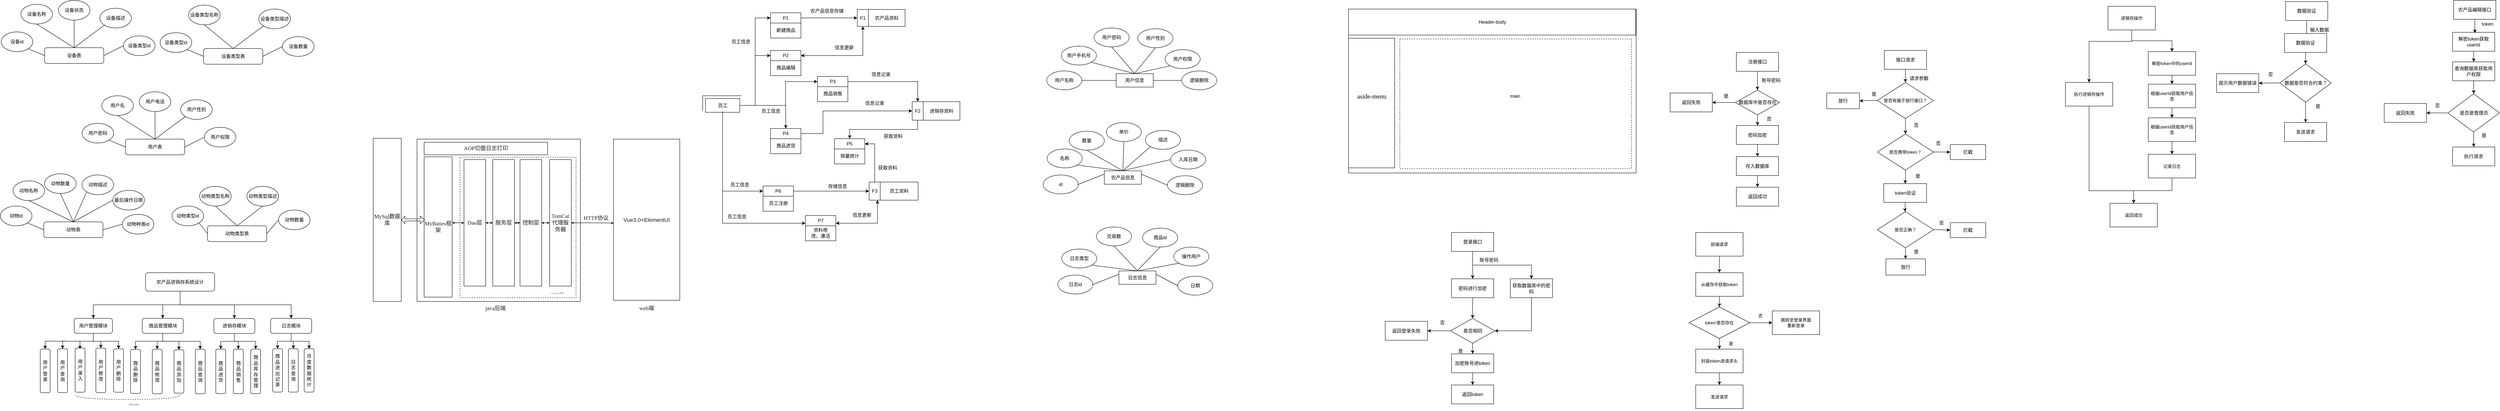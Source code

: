 <mxfile version="20.4.1" type="github">
  <diagram id="R2lEEEUBdFMjLlhIrx00" name="Page-1">
    <mxGraphModel dx="877" dy="454" grid="0" gridSize="10" guides="1" tooltips="1" connect="1" arrows="1" fold="1" page="1" pageScale="1" pageWidth="850" pageHeight="1100" math="0" shadow="0" extFonts="Permanent Marker^https://fonts.googleapis.com/css?family=Permanent+Marker">
      <root>
        <mxCell id="0" />
        <mxCell id="1" parent="0" />
        <mxCell id="AGVSFBgQGpehAt4ojXvq-1" value="用户表" style="rounded=1;whiteSpace=wrap;html=1;" parent="1" vertex="1">
          <mxGeometry x="350" y="390" width="150" height="40" as="geometry" />
        </mxCell>
        <mxCell id="AGVSFBgQGpehAt4ojXvq-3" value="用户名" style="ellipse;whiteSpace=wrap;html=1;" parent="1" vertex="1">
          <mxGeometry x="290" y="280" width="80" height="50" as="geometry" />
        </mxCell>
        <mxCell id="AGVSFBgQGpehAt4ojXvq-4" value="用户电话" style="ellipse;whiteSpace=wrap;html=1;" parent="1" vertex="1">
          <mxGeometry x="385" y="270" width="80" height="50" as="geometry" />
        </mxCell>
        <mxCell id="AGVSFBgQGpehAt4ojXvq-5" value="用户密码" style="ellipse;whiteSpace=wrap;html=1;" parent="1" vertex="1">
          <mxGeometry x="240" y="350" width="80" height="50" as="geometry" />
        </mxCell>
        <mxCell id="AGVSFBgQGpehAt4ojXvq-6" value="用户性别" style="ellipse;whiteSpace=wrap;html=1;" parent="1" vertex="1">
          <mxGeometry x="490" y="290" width="80" height="50" as="geometry" />
        </mxCell>
        <mxCell id="AGVSFBgQGpehAt4ojXvq-7" value="用户权限" style="ellipse;whiteSpace=wrap;html=1;" parent="1" vertex="1">
          <mxGeometry x="550" y="360" width="80" height="50" as="geometry" />
        </mxCell>
        <mxCell id="AGVSFBgQGpehAt4ojXvq-9" value="" style="endArrow=none;html=1;rounded=0;entryX=1;entryY=1;entryDx=0;entryDy=0;exitX=0;exitY=0.5;exitDx=0;exitDy=0;" parent="1" source="AGVSFBgQGpehAt4ojXvq-1" target="AGVSFBgQGpehAt4ojXvq-5" edge="1">
          <mxGeometry width="50" height="50" relative="1" as="geometry">
            <mxPoint x="600" y="430" as="sourcePoint" />
            <mxPoint x="650" y="380" as="targetPoint" />
          </mxGeometry>
        </mxCell>
        <mxCell id="AGVSFBgQGpehAt4ojXvq-10" value="" style="endArrow=none;html=1;rounded=0;entryX=0.5;entryY=1;entryDx=0;entryDy=0;exitX=0.5;exitY=0;exitDx=0;exitDy=0;" parent="1" source="AGVSFBgQGpehAt4ojXvq-1" target="AGVSFBgQGpehAt4ojXvq-3" edge="1">
          <mxGeometry width="50" height="50" relative="1" as="geometry">
            <mxPoint x="360" y="420" as="sourcePoint" />
            <mxPoint x="318.382" y="402.616" as="targetPoint" />
          </mxGeometry>
        </mxCell>
        <mxCell id="AGVSFBgQGpehAt4ojXvq-11" value="" style="endArrow=none;html=1;rounded=0;entryX=0.5;entryY=1;entryDx=0;entryDy=0;exitX=0.5;exitY=0;exitDx=0;exitDy=0;" parent="1" source="AGVSFBgQGpehAt4ojXvq-1" target="AGVSFBgQGpehAt4ojXvq-4" edge="1">
          <mxGeometry width="50" height="50" relative="1" as="geometry">
            <mxPoint x="435" y="400" as="sourcePoint" />
            <mxPoint x="370" y="340" as="targetPoint" />
          </mxGeometry>
        </mxCell>
        <mxCell id="AGVSFBgQGpehAt4ojXvq-12" value="" style="endArrow=none;html=1;rounded=0;entryX=0;entryY=1;entryDx=0;entryDy=0;exitX=0.5;exitY=0;exitDx=0;exitDy=0;" parent="1" source="AGVSFBgQGpehAt4ojXvq-1" target="AGVSFBgQGpehAt4ojXvq-6" edge="1">
          <mxGeometry width="50" height="50" relative="1" as="geometry">
            <mxPoint x="445" y="410" as="sourcePoint" />
            <mxPoint x="380" y="350" as="targetPoint" />
          </mxGeometry>
        </mxCell>
        <mxCell id="AGVSFBgQGpehAt4ojXvq-13" value="" style="endArrow=none;html=1;rounded=0;entryX=0;entryY=0.5;entryDx=0;entryDy=0;exitX=1;exitY=0.5;exitDx=0;exitDy=0;" parent="1" source="AGVSFBgQGpehAt4ojXvq-1" target="AGVSFBgQGpehAt4ojXvq-7" edge="1">
          <mxGeometry width="50" height="50" relative="1" as="geometry">
            <mxPoint x="455" y="420" as="sourcePoint" />
            <mxPoint x="390" y="360" as="targetPoint" />
          </mxGeometry>
        </mxCell>
        <mxCell id="AGVSFBgQGpehAt4ojXvq-14" value="设备表" style="rounded=1;whiteSpace=wrap;html=1;" parent="1" vertex="1">
          <mxGeometry x="145" y="158" width="150" height="40" as="geometry" />
        </mxCell>
        <mxCell id="AGVSFBgQGpehAt4ojXvq-15" value="设备名称" style="ellipse;whiteSpace=wrap;html=1;" parent="1" vertex="1">
          <mxGeometry x="85" y="48" width="80" height="50" as="geometry" />
        </mxCell>
        <mxCell id="AGVSFBgQGpehAt4ojXvq-16" value="设备状态" style="ellipse;whiteSpace=wrap;html=1;" parent="1" vertex="1">
          <mxGeometry x="180" y="38" width="80" height="50" as="geometry" />
        </mxCell>
        <mxCell id="AGVSFBgQGpehAt4ojXvq-17" value="设备id" style="ellipse;whiteSpace=wrap;html=1;" parent="1" vertex="1">
          <mxGeometry x="35" y="118" width="80" height="50" as="geometry" />
        </mxCell>
        <mxCell id="AGVSFBgQGpehAt4ojXvq-18" value="设备描述" style="ellipse;whiteSpace=wrap;html=1;" parent="1" vertex="1">
          <mxGeometry x="285" y="58" width="80" height="50" as="geometry" />
        </mxCell>
        <mxCell id="AGVSFBgQGpehAt4ojXvq-19" value="设备类型id" style="ellipse;whiteSpace=wrap;html=1;" parent="1" vertex="1">
          <mxGeometry x="345" y="128" width="80" height="50" as="geometry" />
        </mxCell>
        <mxCell id="AGVSFBgQGpehAt4ojXvq-20" value="" style="endArrow=none;html=1;rounded=0;entryX=1;entryY=1;entryDx=0;entryDy=0;exitX=0;exitY=0.5;exitDx=0;exitDy=0;" parent="1" source="AGVSFBgQGpehAt4ojXvq-14" target="AGVSFBgQGpehAt4ojXvq-17" edge="1">
          <mxGeometry width="50" height="50" relative="1" as="geometry">
            <mxPoint x="395" y="198" as="sourcePoint" />
            <mxPoint x="445" y="148" as="targetPoint" />
          </mxGeometry>
        </mxCell>
        <mxCell id="AGVSFBgQGpehAt4ojXvq-21" value="" style="endArrow=none;html=1;rounded=0;entryX=0.5;entryY=1;entryDx=0;entryDy=0;exitX=0.5;exitY=0;exitDx=0;exitDy=0;" parent="1" source="AGVSFBgQGpehAt4ojXvq-14" target="AGVSFBgQGpehAt4ojXvq-15" edge="1">
          <mxGeometry width="50" height="50" relative="1" as="geometry">
            <mxPoint x="155" y="188" as="sourcePoint" />
            <mxPoint x="113.382" y="170.616" as="targetPoint" />
          </mxGeometry>
        </mxCell>
        <mxCell id="AGVSFBgQGpehAt4ojXvq-22" value="" style="endArrow=none;html=1;rounded=0;entryX=0.5;entryY=1;entryDx=0;entryDy=0;exitX=0.5;exitY=0;exitDx=0;exitDy=0;" parent="1" source="AGVSFBgQGpehAt4ojXvq-14" target="AGVSFBgQGpehAt4ojXvq-16" edge="1">
          <mxGeometry width="50" height="50" relative="1" as="geometry">
            <mxPoint x="230" y="168" as="sourcePoint" />
            <mxPoint x="165" y="108" as="targetPoint" />
          </mxGeometry>
        </mxCell>
        <mxCell id="AGVSFBgQGpehAt4ojXvq-23" value="" style="endArrow=none;html=1;rounded=0;entryX=0;entryY=1;entryDx=0;entryDy=0;exitX=0.5;exitY=0;exitDx=0;exitDy=0;" parent="1" source="AGVSFBgQGpehAt4ojXvq-14" target="AGVSFBgQGpehAt4ojXvq-18" edge="1">
          <mxGeometry width="50" height="50" relative="1" as="geometry">
            <mxPoint x="240" y="178" as="sourcePoint" />
            <mxPoint x="175" y="118" as="targetPoint" />
          </mxGeometry>
        </mxCell>
        <mxCell id="AGVSFBgQGpehAt4ojXvq-24" value="" style="endArrow=none;html=1;rounded=0;entryX=0;entryY=0.5;entryDx=0;entryDy=0;exitX=1;exitY=0.5;exitDx=0;exitDy=0;" parent="1" source="AGVSFBgQGpehAt4ojXvq-14" target="AGVSFBgQGpehAt4ojXvq-19" edge="1">
          <mxGeometry width="50" height="50" relative="1" as="geometry">
            <mxPoint x="250" y="188" as="sourcePoint" />
            <mxPoint x="185" y="128" as="targetPoint" />
          </mxGeometry>
        </mxCell>
        <mxCell id="AGVSFBgQGpehAt4ojXvq-25" value="动物表" style="rounded=1;whiteSpace=wrap;html=1;" parent="1" vertex="1">
          <mxGeometry x="143" y="600" width="150" height="40" as="geometry" />
        </mxCell>
        <mxCell id="AGVSFBgQGpehAt4ojXvq-26" value="动物名称" style="ellipse;whiteSpace=wrap;html=1;" parent="1" vertex="1">
          <mxGeometry x="65" y="496" width="80" height="50" as="geometry" />
        </mxCell>
        <mxCell id="AGVSFBgQGpehAt4ojXvq-27" value="动物数量" style="ellipse;whiteSpace=wrap;html=1;" parent="1" vertex="1">
          <mxGeometry x="145" y="478" width="80" height="50" as="geometry" />
        </mxCell>
        <mxCell id="AGVSFBgQGpehAt4ojXvq-28" value="动物id" style="ellipse;whiteSpace=wrap;html=1;" parent="1" vertex="1">
          <mxGeometry x="33" y="560" width="80" height="50" as="geometry" />
        </mxCell>
        <mxCell id="AGVSFBgQGpehAt4ojXvq-29" value="动物描述" style="ellipse;whiteSpace=wrap;html=1;" parent="1" vertex="1">
          <mxGeometry x="240" y="481" width="80" height="50" as="geometry" />
        </mxCell>
        <mxCell id="AGVSFBgQGpehAt4ojXvq-30" value="最后操作日期" style="ellipse;whiteSpace=wrap;html=1;" parent="1" vertex="1">
          <mxGeometry x="318" y="520" width="80" height="50" as="geometry" />
        </mxCell>
        <mxCell id="AGVSFBgQGpehAt4ojXvq-31" value="" style="endArrow=none;html=1;rounded=0;entryX=1;entryY=1;entryDx=0;entryDy=0;exitX=0;exitY=0.5;exitDx=0;exitDy=0;" parent="1" source="AGVSFBgQGpehAt4ojXvq-25" target="AGVSFBgQGpehAt4ojXvq-28" edge="1">
          <mxGeometry width="50" height="50" relative="1" as="geometry">
            <mxPoint x="393" y="640" as="sourcePoint" />
            <mxPoint x="443" y="590" as="targetPoint" />
          </mxGeometry>
        </mxCell>
        <mxCell id="AGVSFBgQGpehAt4ojXvq-32" value="" style="endArrow=none;html=1;rounded=0;entryX=0.5;entryY=1;entryDx=0;entryDy=0;exitX=0.5;exitY=0;exitDx=0;exitDy=0;" parent="1" source="AGVSFBgQGpehAt4ojXvq-25" target="AGVSFBgQGpehAt4ojXvq-26" edge="1">
          <mxGeometry width="50" height="50" relative="1" as="geometry">
            <mxPoint x="153" y="630" as="sourcePoint" />
            <mxPoint x="111.382" y="612.616" as="targetPoint" />
          </mxGeometry>
        </mxCell>
        <mxCell id="AGVSFBgQGpehAt4ojXvq-33" value="" style="endArrow=none;html=1;rounded=0;entryX=0.5;entryY=1;entryDx=0;entryDy=0;exitX=0.5;exitY=0;exitDx=0;exitDy=0;" parent="1" source="AGVSFBgQGpehAt4ojXvq-25" target="AGVSFBgQGpehAt4ojXvq-27" edge="1">
          <mxGeometry width="50" height="50" relative="1" as="geometry">
            <mxPoint x="228" y="610" as="sourcePoint" />
            <mxPoint x="163" y="550" as="targetPoint" />
          </mxGeometry>
        </mxCell>
        <mxCell id="AGVSFBgQGpehAt4ojXvq-34" value="" style="endArrow=none;html=1;rounded=0;entryX=0;entryY=1;entryDx=0;entryDy=0;exitX=0.5;exitY=0;exitDx=0;exitDy=0;" parent="1" source="AGVSFBgQGpehAt4ojXvq-25" target="AGVSFBgQGpehAt4ojXvq-29" edge="1">
          <mxGeometry width="50" height="50" relative="1" as="geometry">
            <mxPoint x="238" y="620" as="sourcePoint" />
            <mxPoint x="173" y="560" as="targetPoint" />
          </mxGeometry>
        </mxCell>
        <mxCell id="AGVSFBgQGpehAt4ojXvq-35" value="" style="endArrow=none;html=1;rounded=0;entryX=0;entryY=0.5;entryDx=0;entryDy=0;exitX=0.5;exitY=0;exitDx=0;exitDy=0;" parent="1" source="AGVSFBgQGpehAt4ojXvq-25" target="AGVSFBgQGpehAt4ojXvq-30" edge="1">
          <mxGeometry width="50" height="50" relative="1" as="geometry">
            <mxPoint x="269" y="581" as="sourcePoint" />
            <mxPoint x="183" y="570" as="targetPoint" />
          </mxGeometry>
        </mxCell>
        <mxCell id="AGVSFBgQGpehAt4ojXvq-36" value="动物种类id" style="ellipse;whiteSpace=wrap;html=1;" parent="1" vertex="1">
          <mxGeometry x="342" y="581" width="80" height="50" as="geometry" />
        </mxCell>
        <mxCell id="AGVSFBgQGpehAt4ojXvq-37" value="" style="endArrow=none;html=1;rounded=0;entryX=0;entryY=0.5;entryDx=0;entryDy=0;exitX=1;exitY=0.5;exitDx=0;exitDy=0;" parent="1" source="AGVSFBgQGpehAt4ojXvq-25" target="AGVSFBgQGpehAt4ojXvq-36" edge="1">
          <mxGeometry width="50" height="50" relative="1" as="geometry">
            <mxPoint x="293" y="690.0" as="sourcePoint" />
            <mxPoint x="183" y="640" as="targetPoint" />
          </mxGeometry>
        </mxCell>
        <mxCell id="AGVSFBgQGpehAt4ojXvq-38" value="动物类型表" style="rounded=1;whiteSpace=wrap;html=1;" parent="1" vertex="1">
          <mxGeometry x="558" y="610" width="150" height="40" as="geometry" />
        </mxCell>
        <mxCell id="AGVSFBgQGpehAt4ojXvq-39" value="动物类型名称" style="ellipse;whiteSpace=wrap;html=1;" parent="1" vertex="1">
          <mxGeometry x="538" y="510" width="80" height="50" as="geometry" />
        </mxCell>
        <mxCell id="AGVSFBgQGpehAt4ojXvq-40" value="动物类型描述" style="ellipse;whiteSpace=wrap;html=1;" parent="1" vertex="1">
          <mxGeometry x="658" y="510" width="80" height="50" as="geometry" />
        </mxCell>
        <mxCell id="AGVSFBgQGpehAt4ojXvq-41" value="动物类型id" style="ellipse;whiteSpace=wrap;html=1;" parent="1" vertex="1">
          <mxGeometry x="468" y="560" width="80" height="50" as="geometry" />
        </mxCell>
        <mxCell id="AGVSFBgQGpehAt4ojXvq-43" value="动物数量" style="ellipse;whiteSpace=wrap;html=1;" parent="1" vertex="1">
          <mxGeometry x="738" y="570" width="80" height="50" as="geometry" />
        </mxCell>
        <mxCell id="AGVSFBgQGpehAt4ojXvq-44" value="" style="endArrow=none;html=1;rounded=0;entryX=1;entryY=1;entryDx=0;entryDy=0;exitX=0;exitY=0.5;exitDx=0;exitDy=0;" parent="1" source="AGVSFBgQGpehAt4ojXvq-38" target="AGVSFBgQGpehAt4ojXvq-41" edge="1">
          <mxGeometry width="50" height="50" relative="1" as="geometry">
            <mxPoint x="808" y="650" as="sourcePoint" />
            <mxPoint x="858" y="600" as="targetPoint" />
          </mxGeometry>
        </mxCell>
        <mxCell id="AGVSFBgQGpehAt4ojXvq-45" value="" style="endArrow=none;html=1;rounded=0;entryX=0.5;entryY=1;entryDx=0;entryDy=0;exitX=0.5;exitY=0;exitDx=0;exitDy=0;" parent="1" source="AGVSFBgQGpehAt4ojXvq-38" target="AGVSFBgQGpehAt4ojXvq-39" edge="1">
          <mxGeometry width="50" height="50" relative="1" as="geometry">
            <mxPoint x="568" y="640" as="sourcePoint" />
            <mxPoint x="526.382" y="622.616" as="targetPoint" />
          </mxGeometry>
        </mxCell>
        <mxCell id="AGVSFBgQGpehAt4ojXvq-46" value="" style="endArrow=none;html=1;rounded=0;entryX=0.5;entryY=1;entryDx=0;entryDy=0;exitX=0.5;exitY=0;exitDx=0;exitDy=0;" parent="1" source="AGVSFBgQGpehAt4ojXvq-38" target="AGVSFBgQGpehAt4ojXvq-40" edge="1">
          <mxGeometry width="50" height="50" relative="1" as="geometry">
            <mxPoint x="643" y="620" as="sourcePoint" />
            <mxPoint x="578" y="560" as="targetPoint" />
          </mxGeometry>
        </mxCell>
        <mxCell id="AGVSFBgQGpehAt4ojXvq-48" value="" style="endArrow=none;html=1;rounded=0;entryX=0;entryY=0.5;entryDx=0;entryDy=0;exitX=1;exitY=0.5;exitDx=0;exitDy=0;" parent="1" source="AGVSFBgQGpehAt4ojXvq-38" target="AGVSFBgQGpehAt4ojXvq-43" edge="1">
          <mxGeometry width="50" height="50" relative="1" as="geometry">
            <mxPoint x="663" y="640" as="sourcePoint" />
            <mxPoint x="598" y="580" as="targetPoint" />
          </mxGeometry>
        </mxCell>
        <mxCell id="AGVSFBgQGpehAt4ojXvq-51" value="设备类型表" style="rounded=1;whiteSpace=wrap;html=1;" parent="1" vertex="1">
          <mxGeometry x="548" y="160" width="150" height="40" as="geometry" />
        </mxCell>
        <mxCell id="AGVSFBgQGpehAt4ojXvq-52" value="设备类型名称" style="ellipse;whiteSpace=wrap;html=1;" parent="1" vertex="1">
          <mxGeometry x="510" y="50" width="80" height="50" as="geometry" />
        </mxCell>
        <mxCell id="AGVSFBgQGpehAt4ojXvq-54" value="设备类型id" style="ellipse;whiteSpace=wrap;html=1;" parent="1" vertex="1">
          <mxGeometry x="438" y="120" width="80" height="50" as="geometry" />
        </mxCell>
        <mxCell id="AGVSFBgQGpehAt4ojXvq-55" value="设备类型描述" style="ellipse;whiteSpace=wrap;html=1;" parent="1" vertex="1">
          <mxGeometry x="688" y="60" width="80" height="50" as="geometry" />
        </mxCell>
        <mxCell id="AGVSFBgQGpehAt4ojXvq-56" value="设备数量" style="ellipse;whiteSpace=wrap;html=1;" parent="1" vertex="1">
          <mxGeometry x="748" y="130" width="80" height="50" as="geometry" />
        </mxCell>
        <mxCell id="AGVSFBgQGpehAt4ojXvq-57" value="" style="endArrow=none;html=1;rounded=0;entryX=1;entryY=1;entryDx=0;entryDy=0;exitX=0;exitY=0.5;exitDx=0;exitDy=0;" parent="1" source="AGVSFBgQGpehAt4ojXvq-51" target="AGVSFBgQGpehAt4ojXvq-54" edge="1">
          <mxGeometry width="50" height="50" relative="1" as="geometry">
            <mxPoint x="798" y="200" as="sourcePoint" />
            <mxPoint x="848" y="150" as="targetPoint" />
          </mxGeometry>
        </mxCell>
        <mxCell id="AGVSFBgQGpehAt4ojXvq-58" value="" style="endArrow=none;html=1;rounded=0;entryX=0.5;entryY=1;entryDx=0;entryDy=0;exitX=0.5;exitY=0;exitDx=0;exitDy=0;" parent="1" source="AGVSFBgQGpehAt4ojXvq-51" target="AGVSFBgQGpehAt4ojXvq-52" edge="1">
          <mxGeometry width="50" height="50" relative="1" as="geometry">
            <mxPoint x="558" y="190" as="sourcePoint" />
            <mxPoint x="516.382" y="172.616" as="targetPoint" />
          </mxGeometry>
        </mxCell>
        <mxCell id="AGVSFBgQGpehAt4ojXvq-60" value="" style="endArrow=none;html=1;rounded=0;entryX=0;entryY=1;entryDx=0;entryDy=0;exitX=0.5;exitY=0;exitDx=0;exitDy=0;" parent="1" source="AGVSFBgQGpehAt4ojXvq-51" target="AGVSFBgQGpehAt4ojXvq-55" edge="1">
          <mxGeometry width="50" height="50" relative="1" as="geometry">
            <mxPoint x="643" y="180" as="sourcePoint" />
            <mxPoint x="578" y="120" as="targetPoint" />
          </mxGeometry>
        </mxCell>
        <mxCell id="AGVSFBgQGpehAt4ojXvq-61" value="" style="endArrow=none;html=1;rounded=0;entryX=0;entryY=0.5;entryDx=0;entryDy=0;exitX=1;exitY=0.5;exitDx=0;exitDy=0;" parent="1" source="AGVSFBgQGpehAt4ojXvq-51" target="AGVSFBgQGpehAt4ojXvq-56" edge="1">
          <mxGeometry width="50" height="50" relative="1" as="geometry">
            <mxPoint x="653" y="190" as="sourcePoint" />
            <mxPoint x="588" y="130" as="targetPoint" />
          </mxGeometry>
        </mxCell>
        <mxCell id="SODFRt9bSJiDdf-VWlbA-10" style="edgeStyle=orthogonalEdgeStyle;rounded=0;orthogonalLoop=1;jettySize=auto;html=1;exitX=0.5;exitY=1;exitDx=0;exitDy=0;" parent="1" source="SODFRt9bSJiDdf-VWlbA-1" target="SODFRt9bSJiDdf-VWlbA-9" edge="1">
          <mxGeometry relative="1" as="geometry" />
        </mxCell>
        <mxCell id="SODFRt9bSJiDdf-VWlbA-11" style="edgeStyle=orthogonalEdgeStyle;rounded=0;orthogonalLoop=1;jettySize=auto;html=1;exitX=0.5;exitY=1;exitDx=0;exitDy=0;entryX=0.5;entryY=0;entryDx=0;entryDy=0;" parent="1" source="SODFRt9bSJiDdf-VWlbA-1" target="SODFRt9bSJiDdf-VWlbA-5" edge="1">
          <mxGeometry relative="1" as="geometry" />
        </mxCell>
        <mxCell id="a6gTNeVtRoq8pnVDTsvT-1" style="edgeStyle=orthogonalEdgeStyle;rounded=0;orthogonalLoop=1;jettySize=auto;html=1;exitX=0.5;exitY=1;exitDx=0;exitDy=0;entryX=0.5;entryY=0;entryDx=0;entryDy=0;" parent="1" source="SODFRt9bSJiDdf-VWlbA-1" target="SODFRt9bSJiDdf-VWlbA-7" edge="1">
          <mxGeometry relative="1" as="geometry" />
        </mxCell>
        <mxCell id="Y1sQq-2i9glVPCzkuiOH-3" style="edgeStyle=orthogonalEdgeStyle;rounded=0;orthogonalLoop=1;jettySize=auto;html=1;exitX=0.5;exitY=1;exitDx=0;exitDy=0;entryX=0.5;entryY=0;entryDx=0;entryDy=0;" parent="1" source="SODFRt9bSJiDdf-VWlbA-1" target="Y1sQq-2i9glVPCzkuiOH-1" edge="1">
          <mxGeometry relative="1" as="geometry" />
        </mxCell>
        <mxCell id="SODFRt9bSJiDdf-VWlbA-1" value="农产品进销存系统设计" style="rounded=1;whiteSpace=wrap;html=1;" parent="1" vertex="1">
          <mxGeometry x="401" y="729" width="175" height="47" as="geometry" />
        </mxCell>
        <mxCell id="SODFRt9bSJiDdf-VWlbA-17" style="edgeStyle=orthogonalEdgeStyle;rounded=0;orthogonalLoop=1;jettySize=auto;html=1;exitX=0.5;exitY=1;exitDx=0;exitDy=0;entryX=0.5;entryY=0;entryDx=0;entryDy=0;" parent="1" source="SODFRt9bSJiDdf-VWlbA-5" target="SODFRt9bSJiDdf-VWlbA-14" edge="1">
          <mxGeometry relative="1" as="geometry" />
        </mxCell>
        <mxCell id="SODFRt9bSJiDdf-VWlbA-18" style="edgeStyle=orthogonalEdgeStyle;rounded=0;orthogonalLoop=1;jettySize=auto;html=1;exitX=0.5;exitY=1;exitDx=0;exitDy=0;entryX=0.487;entryY=0.022;entryDx=0;entryDy=0;entryPerimeter=0;" parent="1" source="SODFRt9bSJiDdf-VWlbA-5" target="SODFRt9bSJiDdf-VWlbA-12" edge="1">
          <mxGeometry relative="1" as="geometry" />
        </mxCell>
        <mxCell id="SODFRt9bSJiDdf-VWlbA-19" style="edgeStyle=orthogonalEdgeStyle;rounded=0;orthogonalLoop=1;jettySize=auto;html=1;exitX=0.5;exitY=1;exitDx=0;exitDy=0;entryX=0.5;entryY=0;entryDx=0;entryDy=0;" parent="1" source="SODFRt9bSJiDdf-VWlbA-5" target="SODFRt9bSJiDdf-VWlbA-15" edge="1">
          <mxGeometry relative="1" as="geometry" />
        </mxCell>
        <mxCell id="SODFRt9bSJiDdf-VWlbA-20" style="edgeStyle=orthogonalEdgeStyle;rounded=0;orthogonalLoop=1;jettySize=auto;html=1;exitX=0.5;exitY=1;exitDx=0;exitDy=0;" parent="1" source="SODFRt9bSJiDdf-VWlbA-5" target="SODFRt9bSJiDdf-VWlbA-16" edge="1">
          <mxGeometry relative="1" as="geometry" />
        </mxCell>
        <mxCell id="7_C2mpXnlr8oI_WYMMDK-3" style="edgeStyle=orthogonalEdgeStyle;rounded=0;orthogonalLoop=1;jettySize=auto;html=1;exitX=0.5;exitY=1;exitDx=0;exitDy=0;entryX=0.5;entryY=0;entryDx=0;entryDy=0;" parent="1" source="SODFRt9bSJiDdf-VWlbA-5" target="7_C2mpXnlr8oI_WYMMDK-1" edge="1">
          <mxGeometry relative="1" as="geometry" />
        </mxCell>
        <mxCell id="SODFRt9bSJiDdf-VWlbA-5" value="用户管理模块" style="rounded=1;whiteSpace=wrap;html=1;" parent="1" vertex="1">
          <mxGeometry x="220" y="845" width="97" height="38" as="geometry" />
        </mxCell>
        <mxCell id="SODFRt9bSJiDdf-VWlbA-28" style="edgeStyle=orthogonalEdgeStyle;rounded=0;orthogonalLoop=1;jettySize=auto;html=1;exitX=0.5;exitY=1;exitDx=0;exitDy=0;entryX=0.5;entryY=0;entryDx=0;entryDy=0;" parent="1" source="SODFRt9bSJiDdf-VWlbA-7" target="SODFRt9bSJiDdf-VWlbA-21" edge="1">
          <mxGeometry relative="1" as="geometry">
            <Array as="points">
              <mxPoint x="445" y="903" />
              <mxPoint x="376" y="903" />
            </Array>
          </mxGeometry>
        </mxCell>
        <mxCell id="SODFRt9bSJiDdf-VWlbA-29" style="edgeStyle=orthogonalEdgeStyle;rounded=0;orthogonalLoop=1;jettySize=auto;html=1;exitX=0.5;exitY=1;exitDx=0;exitDy=0;entryX=0.5;entryY=0;entryDx=0;entryDy=0;" parent="1" source="SODFRt9bSJiDdf-VWlbA-7" target="SODFRt9bSJiDdf-VWlbA-23" edge="1">
          <mxGeometry relative="1" as="geometry">
            <Array as="points">
              <mxPoint x="445" y="903" />
              <mxPoint x="431" y="903" />
            </Array>
          </mxGeometry>
        </mxCell>
        <mxCell id="SODFRt9bSJiDdf-VWlbA-30" style="edgeStyle=orthogonalEdgeStyle;rounded=0;orthogonalLoop=1;jettySize=auto;html=1;exitX=0.5;exitY=1;exitDx=0;exitDy=0;entryX=0.5;entryY=0;entryDx=0;entryDy=0;" parent="1" source="SODFRt9bSJiDdf-VWlbA-7" target="SODFRt9bSJiDdf-VWlbA-24" edge="1">
          <mxGeometry relative="1" as="geometry">
            <Array as="points">
              <mxPoint x="445" y="903" />
              <mxPoint x="485" y="903" />
            </Array>
          </mxGeometry>
        </mxCell>
        <mxCell id="SODFRt9bSJiDdf-VWlbA-33" style="edgeStyle=orthogonalEdgeStyle;rounded=0;orthogonalLoop=1;jettySize=auto;html=1;exitX=0.5;exitY=1;exitDx=0;exitDy=0;" parent="1" source="SODFRt9bSJiDdf-VWlbA-7" target="SODFRt9bSJiDdf-VWlbA-25" edge="1">
          <mxGeometry relative="1" as="geometry" />
        </mxCell>
        <mxCell id="SODFRt9bSJiDdf-VWlbA-7" value="商品管理模块" style="rounded=1;whiteSpace=wrap;html=1;" parent="1" vertex="1">
          <mxGeometry x="392.5" y="845" width="104" height="38" as="geometry" />
        </mxCell>
        <mxCell id="SODFRt9bSJiDdf-VWlbA-37" style="edgeStyle=orthogonalEdgeStyle;rounded=0;orthogonalLoop=1;jettySize=auto;html=1;exitX=0.5;exitY=1;exitDx=0;exitDy=0;" parent="1" source="SODFRt9bSJiDdf-VWlbA-9" target="SODFRt9bSJiDdf-VWlbA-34" edge="1">
          <mxGeometry relative="1" as="geometry" />
        </mxCell>
        <mxCell id="SODFRt9bSJiDdf-VWlbA-39" style="edgeStyle=orthogonalEdgeStyle;rounded=0;orthogonalLoop=1;jettySize=auto;html=1;exitX=0.5;exitY=1;exitDx=0;exitDy=0;entryX=0.5;entryY=0;entryDx=0;entryDy=0;" parent="1" source="SODFRt9bSJiDdf-VWlbA-9" target="SODFRt9bSJiDdf-VWlbA-36" edge="1">
          <mxGeometry relative="1" as="geometry" />
        </mxCell>
        <mxCell id="Y1sQq-2i9glVPCzkuiOH-10" style="edgeStyle=orthogonalEdgeStyle;rounded=0;orthogonalLoop=1;jettySize=auto;html=1;exitX=0.5;exitY=1;exitDx=0;exitDy=0;entryX=0.5;entryY=0;entryDx=0;entryDy=0;" parent="1" source="SODFRt9bSJiDdf-VWlbA-9" target="SODFRt9bSJiDdf-VWlbA-35" edge="1">
          <mxGeometry relative="1" as="geometry">
            <Array as="points">
              <mxPoint x="770" y="903" />
              <mxPoint x="776" y="903" />
            </Array>
          </mxGeometry>
        </mxCell>
        <mxCell id="SODFRt9bSJiDdf-VWlbA-9" value="日志模块" style="rounded=1;whiteSpace=wrap;html=1;" parent="1" vertex="1">
          <mxGeometry x="718" y="845" width="104" height="38" as="geometry" />
        </mxCell>
        <mxCell id="SODFRt9bSJiDdf-VWlbA-12" value="用户录入" style="rounded=1;whiteSpace=wrap;html=1;" parent="1" vertex="1">
          <mxGeometry x="222.5" y="920.38" width="25" height="112" as="geometry" />
        </mxCell>
        <mxCell id="SODFRt9bSJiDdf-VWlbA-14" value="用户查询" style="rounded=1;whiteSpace=wrap;html=1;" parent="1" vertex="1">
          <mxGeometry x="178" y="922.38" width="25" height="111" as="geometry" />
        </mxCell>
        <mxCell id="SODFRt9bSJiDdf-VWlbA-15" value="用户修改" style="rounded=1;whiteSpace=wrap;html=1;" parent="1" vertex="1">
          <mxGeometry x="275" y="920.38" width="25" height="113" as="geometry" />
        </mxCell>
        <mxCell id="SODFRt9bSJiDdf-VWlbA-16" value="用户删除" style="rounded=1;whiteSpace=wrap;html=1;" parent="1" vertex="1">
          <mxGeometry x="320" y="922.38" width="25" height="110" as="geometry" />
        </mxCell>
        <mxCell id="SODFRt9bSJiDdf-VWlbA-21" value="商品删除" style="rounded=1;whiteSpace=wrap;html=1;" parent="1" vertex="1">
          <mxGeometry x="363" y="923.75" width="25" height="112" as="geometry" />
        </mxCell>
        <mxCell id="SODFRt9bSJiDdf-VWlbA-23" value="商品修改" style="rounded=1;whiteSpace=wrap;html=1;" parent="1" vertex="1">
          <mxGeometry x="418" y="923.25" width="25" height="113" as="geometry" />
        </mxCell>
        <mxCell id="SODFRt9bSJiDdf-VWlbA-24" value="商品添加" style="rounded=1;whiteSpace=wrap;html=1;" parent="1" vertex="1">
          <mxGeometry x="473" y="924.75" width="25" height="110" as="geometry" />
        </mxCell>
        <mxCell id="SODFRt9bSJiDdf-VWlbA-25" value="商品查询" style="rounded=1;whiteSpace=wrap;html=1;" parent="1" vertex="1">
          <mxGeometry x="527" y="923.25" width="25" height="113" as="geometry" />
        </mxCell>
        <mxCell id="SODFRt9bSJiDdf-VWlbA-34" value="商品进出记录" style="rounded=1;whiteSpace=wrap;html=1;" parent="1" vertex="1">
          <mxGeometry x="723" y="922" width="25" height="110" as="geometry" />
        </mxCell>
        <mxCell id="SODFRt9bSJiDdf-VWlbA-35" value="日志查询" style="rounded=1;whiteSpace=wrap;html=1;" parent="1" vertex="1">
          <mxGeometry x="763" y="922" width="25" height="110" as="geometry" />
        </mxCell>
        <mxCell id="SODFRt9bSJiDdf-VWlbA-36" value="月度数据统计" style="rounded=1;whiteSpace=wrap;html=1;" parent="1" vertex="1">
          <mxGeometry x="803" y="922" width="25" height="110" as="geometry" />
        </mxCell>
        <mxCell id="SODFRt9bSJiDdf-VWlbA-42" value="" style="shape=requiredInterface;html=1;verticalLabelPosition=bottom;sketch=0;rotation=90;dashed=1;" parent="1" vertex="1">
          <mxGeometry x="349.46" y="911.46" width="12" height="266.25" as="geometry" />
        </mxCell>
        <mxCell id="SODFRt9bSJiDdf-VWlbA-43" value="&lt;pre style=&quot;font-size: 5px;&quot;&gt;&lt;font face=&quot;Georgia&quot; style=&quot;font-size: 5px; line-height: 0.9;&quot;&gt;管理员权限&lt;/font&gt;&lt;/pre&gt;" style="text;html=1;strokeColor=none;fillColor=none;align=center;verticalAlign=middle;whiteSpace=wrap;rounded=0;dashed=1;opacity=0;fontSize=5;textDirection=ltr;fontColor=#757575;" parent="1" vertex="1">
          <mxGeometry x="322.75" y="1049" width="96" height="30" as="geometry" />
        </mxCell>
        <mxCell id="SODFRt9bSJiDdf-VWlbA-45" value="" style="rounded=0;whiteSpace=wrap;html=1;fontFamily=Georgia;fontSize=5;fontColor=#757575;glass=0;" parent="1" vertex="1">
          <mxGeometry x="1089" y="390" width="414" height="412" as="geometry" />
        </mxCell>
        <mxCell id="SODFRt9bSJiDdf-VWlbA-46" value="&lt;font color=&quot;#1c1c1c&quot; style=&quot;font-size: 14px;&quot;&gt;java后端&lt;/font&gt;" style="text;html=1;strokeColor=none;fillColor=none;align=center;verticalAlign=middle;whiteSpace=wrap;rounded=0;fontFamily=Georgia;fontSize=14;fontColor=#757575;" parent="1" vertex="1">
          <mxGeometry x="1257.5" y="805" width="60" height="30" as="geometry" />
        </mxCell>
        <mxCell id="SODFRt9bSJiDdf-VWlbA-47" value="" style="rounded=0;whiteSpace=wrap;html=1;fontFamily=Georgia;fontSize=14;fontColor=#1C1C1C;dashed=1;" parent="1" vertex="1">
          <mxGeometry x="1198" y="436" width="294" height="356.5" as="geometry" />
        </mxCell>
        <mxCell id="SODFRt9bSJiDdf-VWlbA-48" value="&lt;pre style=&quot;font-size: 5px;&quot;&gt;&lt;font face=&quot;Georgia&quot; style=&quot;font-size: 5px; line-height: 0.9;&quot;&gt;SpringBoot框架&lt;/font&gt;&lt;/pre&gt;" style="text;html=1;strokeColor=none;fillColor=none;align=center;verticalAlign=middle;whiteSpace=wrap;rounded=0;dashed=1;opacity=0;fontSize=5;textDirection=ltr;fontColor=#757575;" parent="1" vertex="1">
          <mxGeometry x="1397" y="766" width="96" height="30" as="geometry" />
        </mxCell>
        <mxCell id="SODFRt9bSJiDdf-VWlbA-49" value="MyBaties框架" style="rounded=0;glass=0;fontFamily=Georgia;fontSize=14;fontColor=#1C1C1C;align=center;whiteSpace=wrap;" parent="1" vertex="1">
          <mxGeometry x="1107" y="435" width="71" height="356" as="geometry" />
        </mxCell>
        <mxCell id="SODFRt9bSJiDdf-VWlbA-50" value="MySql数据库" style="rounded=0;glass=0;fontFamily=Georgia;fontSize=14;fontColor=#1C1C1C;align=center;whiteSpace=wrap;" parent="1" vertex="1">
          <mxGeometry x="978" y="388" width="71" height="414" as="geometry" />
        </mxCell>
        <mxCell id="SODFRt9bSJiDdf-VWlbA-51" value="" style="shape=flexArrow;endArrow=classic;startArrow=classic;html=1;rounded=0;fontFamily=Georgia;fontSize=14;fontColor=#1C1C1C;entryX=0.021;entryY=0.449;entryDx=0;entryDy=0;exitX=1;exitY=0.5;exitDx=0;exitDy=0;width=5.517;startSize=2.605;endSize=3.257;startWidth=12.985;endWidth=12.985;entryPerimeter=0;" parent="1" source="SODFRt9bSJiDdf-VWlbA-50" target="SODFRt9bSJiDdf-VWlbA-49" edge="1">
          <mxGeometry width="100" height="100" relative="1" as="geometry">
            <mxPoint x="1110" y="671" as="sourcePoint" />
            <mxPoint x="1210" y="571" as="targetPoint" />
          </mxGeometry>
        </mxCell>
        <mxCell id="SODFRt9bSJiDdf-VWlbA-59" style="edgeStyle=orthogonalEdgeStyle;rounded=0;orthogonalLoop=1;jettySize=auto;html=1;exitX=0;exitY=0.5;exitDx=0;exitDy=0;entryX=1;entryY=0.5;entryDx=0;entryDy=0;fontFamily=Georgia;fontSize=14;fontColor=#1C1C1C;startArrow=classic;startFill=1;jumpSize=2;endSize=3;startSize=3;" parent="1" source="SODFRt9bSJiDdf-VWlbA-53" target="SODFRt9bSJiDdf-VWlbA-55" edge="1">
          <mxGeometry relative="1" as="geometry" />
        </mxCell>
        <mxCell id="SODFRt9bSJiDdf-VWlbA-68" style="edgeStyle=orthogonalEdgeStyle;rounded=0;jumpSize=2;orthogonalLoop=1;jettySize=auto;html=1;exitX=1;exitY=0.5;exitDx=0;exitDy=0;entryX=0.001;entryY=0.521;entryDx=0;entryDy=0;entryPerimeter=0;fontFamily=Georgia;fontSize=14;fontColor=#1C1C1C;startArrow=classic;startFill=1;startSize=3;endSize=3;" parent="1" source="SODFRt9bSJiDdf-VWlbA-53" target="SODFRt9bSJiDdf-VWlbA-65" edge="1">
          <mxGeometry relative="1" as="geometry" />
        </mxCell>
        <mxCell id="SODFRt9bSJiDdf-VWlbA-53" value="TomCat代理服务器" style="rounded=0;whiteSpace=wrap;html=1;glass=0;fontFamily=Georgia;fontSize=14;fontColor=#1C1C1C;" parent="1" vertex="1">
          <mxGeometry x="1425" y="442" width="55" height="321" as="geometry" />
        </mxCell>
        <mxCell id="SODFRt9bSJiDdf-VWlbA-54" value="AOP切面日志打印" style="rounded=0;whiteSpace=wrap;html=1;glass=0;fontFamily=Georgia;fontSize=14;fontColor=#1C1C1C;" parent="1" vertex="1">
          <mxGeometry x="1107" y="398" width="313" height="32" as="geometry" />
        </mxCell>
        <mxCell id="SODFRt9bSJiDdf-VWlbA-60" style="edgeStyle=orthogonalEdgeStyle;rounded=0;jumpSize=2;orthogonalLoop=1;jettySize=auto;html=1;exitX=0;exitY=0.5;exitDx=0;exitDy=0;entryX=1;entryY=0.5;entryDx=0;entryDy=0;fontFamily=Georgia;fontSize=14;fontColor=#1C1C1C;startArrow=classic;startFill=1;startSize=3;endSize=3;" parent="1" source="SODFRt9bSJiDdf-VWlbA-55" target="SODFRt9bSJiDdf-VWlbA-56" edge="1">
          <mxGeometry relative="1" as="geometry" />
        </mxCell>
        <mxCell id="SODFRt9bSJiDdf-VWlbA-55" value="控制层" style="rounded=0;whiteSpace=wrap;html=1;glass=0;fontFamily=Georgia;fontSize=14;fontColor=#1C1C1C;" parent="1" vertex="1">
          <mxGeometry x="1350" y="442" width="55" height="321" as="geometry" />
        </mxCell>
        <mxCell id="SODFRt9bSJiDdf-VWlbA-56" value="服务层" style="rounded=0;whiteSpace=wrap;html=1;glass=0;fontFamily=Georgia;fontSize=14;fontColor=#1C1C1C;" parent="1" vertex="1">
          <mxGeometry x="1281" y="442" width="55" height="321" as="geometry" />
        </mxCell>
        <mxCell id="SODFRt9bSJiDdf-VWlbA-63" style="edgeStyle=orthogonalEdgeStyle;rounded=0;jumpSize=2;orthogonalLoop=1;jettySize=auto;html=1;exitX=1;exitY=0.5;exitDx=0;exitDy=0;entryX=0;entryY=0.5;entryDx=0;entryDy=0;fontFamily=Georgia;fontSize=14;fontColor=#1C1C1C;startArrow=classic;startFill=1;startSize=3;endSize=3;" parent="1" source="SODFRt9bSJiDdf-VWlbA-57" target="SODFRt9bSJiDdf-VWlbA-56" edge="1">
          <mxGeometry relative="1" as="geometry" />
        </mxCell>
        <mxCell id="SODFRt9bSJiDdf-VWlbA-64" style="edgeStyle=orthogonalEdgeStyle;rounded=0;jumpSize=2;orthogonalLoop=1;jettySize=auto;html=1;exitX=0;exitY=0.5;exitDx=0;exitDy=0;entryX=1.004;entryY=0.471;entryDx=0;entryDy=0;entryPerimeter=0;fontFamily=Georgia;fontSize=14;fontColor=#1C1C1C;startArrow=classic;startFill=1;startSize=3;endSize=3;" parent="1" source="SODFRt9bSJiDdf-VWlbA-57" target="SODFRt9bSJiDdf-VWlbA-49" edge="1">
          <mxGeometry relative="1" as="geometry" />
        </mxCell>
        <mxCell id="SODFRt9bSJiDdf-VWlbA-57" value="Dao层" style="rounded=0;whiteSpace=wrap;html=1;glass=0;fontFamily=Georgia;fontSize=14;fontColor=#1C1C1C;" parent="1" vertex="1">
          <mxGeometry x="1208" y="442" width="55" height="321" as="geometry" />
        </mxCell>
        <mxCell id="SODFRt9bSJiDdf-VWlbA-65" value="&lt;font face=&quot;Helvetica&quot;&gt;Vue3.0+ElementUI&lt;/font&gt;" style="rounded=0;whiteSpace=wrap;html=1;glass=0;fontFamily=Georgia;fontSize=14;fontColor=#1C1C1C;" parent="1" vertex="1">
          <mxGeometry x="1587" y="390" width="168" height="409" as="geometry" />
        </mxCell>
        <mxCell id="SODFRt9bSJiDdf-VWlbA-66" value="&lt;font color=&quot;#1c1c1c&quot; style=&quot;font-size: 14px;&quot;&gt;web端&lt;/font&gt;" style="text;html=1;strokeColor=none;fillColor=none;align=center;verticalAlign=middle;whiteSpace=wrap;rounded=0;fontFamily=Georgia;fontSize=14;fontColor=#757575;" parent="1" vertex="1">
          <mxGeometry x="1641" y="805" width="60" height="30" as="geometry" />
        </mxCell>
        <mxCell id="SODFRt9bSJiDdf-VWlbA-69" value="&lt;font color=&quot;#1c1c1c&quot; style=&quot;font-size: 14px;&quot;&gt;HTTP协议&lt;/font&gt;" style="text;html=1;strokeColor=none;fillColor=none;align=center;verticalAlign=middle;whiteSpace=wrap;rounded=0;fontFamily=Georgia;fontSize=14;fontColor=#757575;" parent="1" vertex="1">
          <mxGeometry x="1509" y="576" width="68" height="30" as="geometry" />
        </mxCell>
        <mxCell id="Y1sQq-2i9glVPCzkuiOH-7" style="edgeStyle=orthogonalEdgeStyle;rounded=0;orthogonalLoop=1;jettySize=auto;html=1;exitX=0.5;exitY=1;exitDx=0;exitDy=0;entryX=0.5;entryY=0;entryDx=0;entryDy=0;" parent="1" source="Y1sQq-2i9glVPCzkuiOH-1" target="Y1sQq-2i9glVPCzkuiOH-5" edge="1">
          <mxGeometry relative="1" as="geometry" />
        </mxCell>
        <mxCell id="Y1sQq-2i9glVPCzkuiOH-8" style="edgeStyle=orthogonalEdgeStyle;rounded=0;orthogonalLoop=1;jettySize=auto;html=1;exitX=0.5;exitY=1;exitDx=0;exitDy=0;entryX=0.5;entryY=0;entryDx=0;entryDy=0;" parent="1" source="Y1sQq-2i9glVPCzkuiOH-1" target="Y1sQq-2i9glVPCzkuiOH-6" edge="1">
          <mxGeometry relative="1" as="geometry" />
        </mxCell>
        <mxCell id="Y1sQq-2i9glVPCzkuiOH-9" style="edgeStyle=orthogonalEdgeStyle;rounded=0;orthogonalLoop=1;jettySize=auto;html=1;exitX=0.5;exitY=1;exitDx=0;exitDy=0;entryX=0.5;entryY=0;entryDx=0;entryDy=0;" parent="1" source="Y1sQq-2i9glVPCzkuiOH-1" target="Y1sQq-2i9glVPCzkuiOH-4" edge="1">
          <mxGeometry relative="1" as="geometry" />
        </mxCell>
        <mxCell id="Y1sQq-2i9glVPCzkuiOH-1" value="进销存模块" style="rounded=1;whiteSpace=wrap;html=1;" parent="1" vertex="1">
          <mxGeometry x="574" y="845.25" width="104" height="38" as="geometry" />
        </mxCell>
        <mxCell id="Y1sQq-2i9glVPCzkuiOH-4" value="商品库存管理" style="rounded=1;whiteSpace=wrap;html=1;" parent="1" vertex="1">
          <mxGeometry x="667.5" y="923" width="25" height="113" as="geometry" />
        </mxCell>
        <mxCell id="Y1sQq-2i9glVPCzkuiOH-5" value="商品进货" style="rounded=1;whiteSpace=wrap;html=1;" parent="1" vertex="1">
          <mxGeometry x="579" y="923" width="25" height="113" as="geometry" />
        </mxCell>
        <mxCell id="Y1sQq-2i9glVPCzkuiOH-6" value="商品销售" style="rounded=1;whiteSpace=wrap;html=1;" parent="1" vertex="1">
          <mxGeometry x="623.5" y="923" width="25" height="113" as="geometry" />
        </mxCell>
        <mxCell id="7_C2mpXnlr8oI_WYMMDK-1" value="用户登录" style="rounded=1;whiteSpace=wrap;html=1;" parent="1" vertex="1">
          <mxGeometry x="134" y="922.63" width="25" height="111" as="geometry" />
        </mxCell>
        <mxCell id="X_835uIqDTSxzJATNQRp-41" style="edgeStyle=orthogonalEdgeStyle;rounded=0;orthogonalLoop=1;jettySize=auto;html=1;exitX=0.5;exitY=1;exitDx=0;exitDy=0;entryX=0;entryY=0.5;entryDx=0;entryDy=0;" parent="1" source="X_835uIqDTSxzJATNQRp-1" target="X_835uIqDTSxzJATNQRp-16" edge="1">
          <mxGeometry relative="1" as="geometry" />
        </mxCell>
        <mxCell id="X_835uIqDTSxzJATNQRp-55" style="edgeStyle=orthogonalEdgeStyle;rounded=0;orthogonalLoop=1;jettySize=auto;html=1;exitX=1;exitY=0.5;exitDx=0;exitDy=0;entryX=0;entryY=0.5;entryDx=0;entryDy=0;startArrow=none;startFill=0;" parent="1" source="X_835uIqDTSxzJATNQRp-1" target="X_835uIqDTSxzJATNQRp-34" edge="1">
          <mxGeometry relative="1" as="geometry" />
        </mxCell>
        <mxCell id="X_835uIqDTSxzJATNQRp-56" style="edgeStyle=orthogonalEdgeStyle;rounded=0;orthogonalLoop=1;jettySize=auto;html=1;exitX=1;exitY=0.5;exitDx=0;exitDy=0;entryX=0;entryY=0.5;entryDx=0;entryDy=0;startArrow=none;startFill=0;" parent="1" source="X_835uIqDTSxzJATNQRp-1" target="X_835uIqDTSxzJATNQRp-25" edge="1">
          <mxGeometry relative="1" as="geometry" />
        </mxCell>
        <mxCell id="X_835uIqDTSxzJATNQRp-62" style="edgeStyle=orthogonalEdgeStyle;rounded=0;orthogonalLoop=1;jettySize=auto;html=1;exitX=1;exitY=0.5;exitDx=0;exitDy=0;entryX=0.5;entryY=0;entryDx=0;entryDy=0;startArrow=none;startFill=0;" parent="1" source="X_835uIqDTSxzJATNQRp-1" target="X_835uIqDTSxzJATNQRp-28" edge="1">
          <mxGeometry relative="1" as="geometry" />
        </mxCell>
        <mxCell id="X_835uIqDTSxzJATNQRp-64" style="edgeStyle=orthogonalEdgeStyle;rounded=0;orthogonalLoop=1;jettySize=auto;html=1;exitX=1;exitY=0.5;exitDx=0;exitDy=0;entryX=0;entryY=0.5;entryDx=0;entryDy=0;startArrow=none;startFill=0;" parent="1" source="X_835uIqDTSxzJATNQRp-1" target="X_835uIqDTSxzJATNQRp-31" edge="1">
          <mxGeometry relative="1" as="geometry">
            <Array as="points">
              <mxPoint x="2023" y="305" />
              <mxPoint x="2023" y="244" />
            </Array>
          </mxGeometry>
        </mxCell>
        <mxCell id="X_835uIqDTSxzJATNQRp-1" value="" style="rounded=0;whiteSpace=wrap;html=1;" parent="1" vertex="1">
          <mxGeometry x="1820" y="287" width="87" height="35" as="geometry" />
        </mxCell>
        <mxCell id="X_835uIqDTSxzJATNQRp-2" value="" style="endArrow=none;html=1;rounded=0;" parent="1" edge="1">
          <mxGeometry width="50" height="50" relative="1" as="geometry">
            <mxPoint x="1813" y="280" as="sourcePoint" />
            <mxPoint x="1911" y="280" as="targetPoint" />
          </mxGeometry>
        </mxCell>
        <mxCell id="X_835uIqDTSxzJATNQRp-3" value="" style="endArrow=none;html=1;rounded=0;" parent="1" edge="1">
          <mxGeometry width="50" height="50" relative="1" as="geometry">
            <mxPoint x="1813" y="280" as="sourcePoint" />
            <mxPoint x="1813" y="318" as="targetPoint" />
          </mxGeometry>
        </mxCell>
        <mxCell id="X_835uIqDTSxzJATNQRp-42" style="edgeStyle=orthogonalEdgeStyle;rounded=0;orthogonalLoop=1;jettySize=auto;html=1;exitX=0.5;exitY=1;exitDx=0;exitDy=0;entryX=0;entryY=0.75;entryDx=0;entryDy=0;" parent="1" source="X_835uIqDTSxzJATNQRp-4" target="X_835uIqDTSxzJATNQRp-19" edge="1">
          <mxGeometry relative="1" as="geometry" />
        </mxCell>
        <mxCell id="X_835uIqDTSxzJATNQRp-4" value="员工" style="text;html=1;strokeColor=none;fillColor=none;align=center;verticalAlign=middle;whiteSpace=wrap;rounded=0;" parent="1" vertex="1">
          <mxGeometry x="1833.5" y="289.5" width="60" height="30" as="geometry" />
        </mxCell>
        <mxCell id="X_835uIqDTSxzJATNQRp-46" style="edgeStyle=orthogonalEdgeStyle;rounded=0;orthogonalLoop=1;jettySize=auto;html=1;exitX=0.75;exitY=1;exitDx=0;exitDy=0;entryX=1;entryY=0.75;entryDx=0;entryDy=0;startArrow=classic;startFill=1;" parent="1" source="X_835uIqDTSxzJATNQRp-6" target="X_835uIqDTSxzJATNQRp-19" edge="1">
          <mxGeometry relative="1" as="geometry" />
        </mxCell>
        <mxCell id="X_835uIqDTSxzJATNQRp-72" style="edgeStyle=orthogonalEdgeStyle;rounded=0;orthogonalLoop=1;jettySize=auto;html=1;exitX=0.5;exitY=0;exitDx=0;exitDy=0;entryX=1;entryY=0.5;entryDx=0;entryDy=0;startArrow=none;startFill=0;" parent="1" source="X_835uIqDTSxzJATNQRp-6" target="X_835uIqDTSxzJATNQRp-37" edge="1">
          <mxGeometry relative="1" as="geometry" />
        </mxCell>
        <mxCell id="X_835uIqDTSxzJATNQRp-6" value="F3" style="rounded=0;whiteSpace=wrap;html=1;" parent="1" vertex="1">
          <mxGeometry x="2235" y="499" width="28" height="46" as="geometry" />
        </mxCell>
        <mxCell id="X_835uIqDTSxzJATNQRp-7" value="" style="rounded=0;whiteSpace=wrap;html=1;" parent="1" vertex="1">
          <mxGeometry x="2263" y="499" width="96" height="46" as="geometry" />
        </mxCell>
        <mxCell id="X_835uIqDTSxzJATNQRp-8" value="员工资料" style="text;html=1;strokeColor=none;fillColor=none;align=center;verticalAlign=middle;whiteSpace=wrap;rounded=0;" parent="1" vertex="1">
          <mxGeometry x="2281" y="507" width="60" height="30" as="geometry" />
        </mxCell>
        <mxCell id="X_835uIqDTSxzJATNQRp-59" style="edgeStyle=orthogonalEdgeStyle;rounded=0;orthogonalLoop=1;jettySize=auto;html=1;exitX=0.5;exitY=1;exitDx=0;exitDy=0;entryX=1;entryY=0.5;entryDx=0;entryDy=0;startArrow=classic;startFill=1;" parent="1" source="X_835uIqDTSxzJATNQRp-9" target="X_835uIqDTSxzJATNQRp-34" edge="1">
          <mxGeometry relative="1" as="geometry" />
        </mxCell>
        <mxCell id="X_835uIqDTSxzJATNQRp-9" value="F1" style="rounded=0;whiteSpace=wrap;html=1;" parent="1" vertex="1">
          <mxGeometry x="2205" y="61" width="28" height="43" as="geometry" />
        </mxCell>
        <mxCell id="X_835uIqDTSxzJATNQRp-10" value="" style="rounded=0;whiteSpace=wrap;html=1;" parent="1" vertex="1">
          <mxGeometry x="2233" y="61" width="93" height="43" as="geometry" />
        </mxCell>
        <mxCell id="X_835uIqDTSxzJATNQRp-11" value="农产品资料" style="text;html=1;strokeColor=none;fillColor=none;align=center;verticalAlign=middle;whiteSpace=wrap;rounded=0;" parent="1" vertex="1">
          <mxGeometry x="2244" y="67.5" width="71" height="30" as="geometry" />
        </mxCell>
        <mxCell id="X_835uIqDTSxzJATNQRp-71" style="edgeStyle=orthogonalEdgeStyle;rounded=0;orthogonalLoop=1;jettySize=auto;html=1;exitX=0.5;exitY=1;exitDx=0;exitDy=0;entryX=0.5;entryY=0;entryDx=0;entryDy=0;startArrow=none;startFill=0;" parent="1" source="X_835uIqDTSxzJATNQRp-12" target="X_835uIqDTSxzJATNQRp-37" edge="1">
          <mxGeometry relative="1" as="geometry" />
        </mxCell>
        <mxCell id="X_835uIqDTSxzJATNQRp-12" value="F2" style="rounded=0;whiteSpace=wrap;html=1;" parent="1" vertex="1">
          <mxGeometry x="2344" y="295" width="28" height="47" as="geometry" />
        </mxCell>
        <mxCell id="X_835uIqDTSxzJATNQRp-13" value="" style="rounded=0;whiteSpace=wrap;html=1;" parent="1" vertex="1">
          <mxGeometry x="2372" y="295" width="93" height="47" as="geometry" />
        </mxCell>
        <mxCell id="X_835uIqDTSxzJATNQRp-14" value="进销存资料" style="text;html=1;strokeColor=none;fillColor=none;align=center;verticalAlign=middle;whiteSpace=wrap;rounded=0;" parent="1" vertex="1">
          <mxGeometry x="2385" y="303.5" width="67" height="30" as="geometry" />
        </mxCell>
        <mxCell id="X_835uIqDTSxzJATNQRp-15" value="" style="rounded=0;whiteSpace=wrap;html=1;" parent="1" vertex="1">
          <mxGeometry x="1966" y="535" width="77" height="38" as="geometry" />
        </mxCell>
        <mxCell id="X_835uIqDTSxzJATNQRp-45" style="edgeStyle=orthogonalEdgeStyle;rounded=0;orthogonalLoop=1;jettySize=auto;html=1;exitX=1;exitY=0.5;exitDx=0;exitDy=0;entryX=0;entryY=0.5;entryDx=0;entryDy=0;" parent="1" source="X_835uIqDTSxzJATNQRp-16" target="X_835uIqDTSxzJATNQRp-6" edge="1">
          <mxGeometry relative="1" as="geometry" />
        </mxCell>
        <mxCell id="X_835uIqDTSxzJATNQRp-16" value="P6" style="rounded=0;whiteSpace=wrap;html=1;" parent="1" vertex="1">
          <mxGeometry x="1966" y="509" width="77" height="26" as="geometry" />
        </mxCell>
        <mxCell id="X_835uIqDTSxzJATNQRp-17" value="员工注册" style="text;html=1;strokeColor=none;fillColor=none;align=center;verticalAlign=middle;whiteSpace=wrap;rounded=0;" parent="1" vertex="1">
          <mxGeometry x="1974.5" y="538" width="60" height="30" as="geometry" />
        </mxCell>
        <mxCell id="X_835uIqDTSxzJATNQRp-18" value="" style="rounded=0;whiteSpace=wrap;html=1;" parent="1" vertex="1">
          <mxGeometry x="2073.5" y="610" width="77" height="38" as="geometry" />
        </mxCell>
        <mxCell id="X_835uIqDTSxzJATNQRp-19" value="P7" style="rounded=0;whiteSpace=wrap;html=1;" parent="1" vertex="1">
          <mxGeometry x="2073.5" y="584" width="77" height="26" as="geometry" />
        </mxCell>
        <mxCell id="X_835uIqDTSxzJATNQRp-20" value="资料修改、激活" style="text;html=1;strokeColor=none;fillColor=none;align=center;verticalAlign=middle;whiteSpace=wrap;rounded=0;" parent="1" vertex="1">
          <mxGeometry x="2082" y="613" width="60" height="30" as="geometry" />
        </mxCell>
        <mxCell id="X_835uIqDTSxzJATNQRp-24" value="" style="rounded=0;whiteSpace=wrap;html=1;" parent="1" vertex="1">
          <mxGeometry x="1985" y="95.5" width="77" height="38" as="geometry" />
        </mxCell>
        <mxCell id="X_835uIqDTSxzJATNQRp-58" style="edgeStyle=orthogonalEdgeStyle;rounded=0;orthogonalLoop=1;jettySize=auto;html=1;exitX=1;exitY=0.5;exitDx=0;exitDy=0;entryX=0;entryY=0.5;entryDx=0;entryDy=0;startArrow=none;startFill=0;" parent="1" source="X_835uIqDTSxzJATNQRp-25" target="X_835uIqDTSxzJATNQRp-9" edge="1">
          <mxGeometry relative="1" as="geometry" />
        </mxCell>
        <mxCell id="X_835uIqDTSxzJATNQRp-25" value="P1" style="rounded=0;whiteSpace=wrap;html=1;" parent="1" vertex="1">
          <mxGeometry x="1985" y="69.5" width="77" height="26" as="geometry" />
        </mxCell>
        <mxCell id="X_835uIqDTSxzJATNQRp-26" value="新建商品" style="text;html=1;strokeColor=none;fillColor=none;align=center;verticalAlign=middle;whiteSpace=wrap;rounded=0;" parent="1" vertex="1">
          <mxGeometry x="1993.5" y="98.5" width="60" height="30" as="geometry" />
        </mxCell>
        <mxCell id="X_835uIqDTSxzJATNQRp-27" value="" style="rounded=0;whiteSpace=wrap;html=1;" parent="1" vertex="1">
          <mxGeometry x="1985" y="389" width="77" height="38" as="geometry" />
        </mxCell>
        <mxCell id="X_835uIqDTSxzJATNQRp-63" style="edgeStyle=orthogonalEdgeStyle;rounded=0;orthogonalLoop=1;jettySize=auto;html=1;exitX=1;exitY=0.5;exitDx=0;exitDy=0;entryX=0;entryY=0.5;entryDx=0;entryDy=0;startArrow=none;startFill=0;" parent="1" source="X_835uIqDTSxzJATNQRp-28" target="X_835uIqDTSxzJATNQRp-12" edge="1">
          <mxGeometry relative="1" as="geometry">
            <Array as="points">
              <mxPoint x="2118" y="376" />
              <mxPoint x="2118" y="319" />
            </Array>
          </mxGeometry>
        </mxCell>
        <mxCell id="X_835uIqDTSxzJATNQRp-28" value="P4" style="rounded=0;whiteSpace=wrap;html=1;" parent="1" vertex="1">
          <mxGeometry x="1985" y="363" width="77" height="26" as="geometry" />
        </mxCell>
        <mxCell id="X_835uIqDTSxzJATNQRp-29" value="商品进货" style="text;html=1;strokeColor=none;fillColor=none;align=center;verticalAlign=middle;whiteSpace=wrap;rounded=0;" parent="1" vertex="1">
          <mxGeometry x="1993.5" y="392" width="60" height="30" as="geometry" />
        </mxCell>
        <mxCell id="X_835uIqDTSxzJATNQRp-30" value="" style="rounded=0;whiteSpace=wrap;html=1;" parent="1" vertex="1">
          <mxGeometry x="2104" y="257" width="77" height="38" as="geometry" />
        </mxCell>
        <mxCell id="X_835uIqDTSxzJATNQRp-65" style="edgeStyle=orthogonalEdgeStyle;rounded=0;orthogonalLoop=1;jettySize=auto;html=1;exitX=1;exitY=0.5;exitDx=0;exitDy=0;entryX=0.5;entryY=0;entryDx=0;entryDy=0;startArrow=none;startFill=0;" parent="1" source="X_835uIqDTSxzJATNQRp-31" target="X_835uIqDTSxzJATNQRp-12" edge="1">
          <mxGeometry relative="1" as="geometry" />
        </mxCell>
        <mxCell id="X_835uIqDTSxzJATNQRp-31" value="P3" style="rounded=0;whiteSpace=wrap;html=1;" parent="1" vertex="1">
          <mxGeometry x="2104" y="231" width="77" height="26" as="geometry" />
        </mxCell>
        <mxCell id="X_835uIqDTSxzJATNQRp-32" value="商品销售" style="text;html=1;strokeColor=none;fillColor=none;align=center;verticalAlign=middle;whiteSpace=wrap;rounded=0;" parent="1" vertex="1">
          <mxGeometry x="2112.5" y="260" width="60" height="30" as="geometry" />
        </mxCell>
        <mxCell id="X_835uIqDTSxzJATNQRp-33" value="" style="rounded=0;whiteSpace=wrap;html=1;" parent="1" vertex="1">
          <mxGeometry x="1985" y="191" width="77" height="38" as="geometry" />
        </mxCell>
        <mxCell id="X_835uIqDTSxzJATNQRp-34" value="P2" style="rounded=0;whiteSpace=wrap;html=1;" parent="1" vertex="1">
          <mxGeometry x="1985" y="165" width="77" height="26" as="geometry" />
        </mxCell>
        <mxCell id="X_835uIqDTSxzJATNQRp-35" value="商品编辑" style="text;html=1;strokeColor=none;fillColor=none;align=center;verticalAlign=middle;whiteSpace=wrap;rounded=0;" parent="1" vertex="1">
          <mxGeometry x="1993.5" y="194" width="60" height="30" as="geometry" />
        </mxCell>
        <mxCell id="X_835uIqDTSxzJATNQRp-36" value="" style="rounded=0;whiteSpace=wrap;html=1;" parent="1" vertex="1">
          <mxGeometry x="2147" y="415" width="77" height="38" as="geometry" />
        </mxCell>
        <mxCell id="X_835uIqDTSxzJATNQRp-37" value="P5" style="rounded=0;whiteSpace=wrap;html=1;" parent="1" vertex="1">
          <mxGeometry x="2147" y="389" width="77" height="26" as="geometry" />
        </mxCell>
        <mxCell id="X_835uIqDTSxzJATNQRp-38" value="销量统计" style="text;html=1;strokeColor=none;fillColor=none;align=center;verticalAlign=middle;whiteSpace=wrap;rounded=0;" parent="1" vertex="1">
          <mxGeometry x="2155.5" y="418" width="60" height="30" as="geometry" />
        </mxCell>
        <mxCell id="X_835uIqDTSxzJATNQRp-47" value="员工信息" style="text;html=1;strokeColor=none;fillColor=none;align=center;verticalAlign=middle;whiteSpace=wrap;rounded=0;" parent="1" vertex="1">
          <mxGeometry x="1877" y="491" width="60" height="30" as="geometry" />
        </mxCell>
        <mxCell id="X_835uIqDTSxzJATNQRp-48" value="员工信息" style="text;html=1;strokeColor=none;fillColor=none;align=center;verticalAlign=middle;whiteSpace=wrap;rounded=0;" parent="1" vertex="1">
          <mxGeometry x="1870" y="572" width="60" height="30" as="geometry" />
        </mxCell>
        <mxCell id="X_835uIqDTSxzJATNQRp-49" value="存储信息" style="text;html=1;strokeColor=none;fillColor=none;align=center;verticalAlign=middle;whiteSpace=wrap;rounded=0;" parent="1" vertex="1">
          <mxGeometry x="2124.5" y="495" width="60" height="30" as="geometry" />
        </mxCell>
        <mxCell id="X_835uIqDTSxzJATNQRp-52" value="信息更新" style="text;html=1;strokeColor=none;fillColor=none;align=center;verticalAlign=middle;whiteSpace=wrap;rounded=0;" parent="1" vertex="1">
          <mxGeometry x="2187" y="568" width="60" height="30" as="geometry" />
        </mxCell>
        <mxCell id="X_835uIqDTSxzJATNQRp-57" value="员工信息" style="text;html=1;strokeColor=none;fillColor=none;align=center;verticalAlign=middle;whiteSpace=wrap;rounded=0;" parent="1" vertex="1">
          <mxGeometry x="1880" y="128" width="60" height="30" as="geometry" />
        </mxCell>
        <mxCell id="X_835uIqDTSxzJATNQRp-60" value="农产品信息存储" style="text;html=1;strokeColor=none;fillColor=none;align=center;verticalAlign=middle;whiteSpace=wrap;rounded=0;" parent="1" vertex="1">
          <mxGeometry x="2080" y="50" width="96" height="30" as="geometry" />
        </mxCell>
        <mxCell id="X_835uIqDTSxzJATNQRp-61" value="信息更新" style="text;html=1;strokeColor=none;fillColor=none;align=center;verticalAlign=middle;whiteSpace=wrap;rounded=0;" parent="1" vertex="1">
          <mxGeometry x="2142" y="143" width="60" height="30" as="geometry" />
        </mxCell>
        <mxCell id="X_835uIqDTSxzJATNQRp-66" value="员工信息" style="text;html=1;strokeColor=none;fillColor=none;align=center;verticalAlign=middle;whiteSpace=wrap;rounded=0;" parent="1" vertex="1">
          <mxGeometry x="1956" y="303.5" width="60" height="30" as="geometry" />
        </mxCell>
        <mxCell id="X_835uIqDTSxzJATNQRp-67" value="信息记录" style="text;html=1;strokeColor=none;fillColor=none;align=center;verticalAlign=middle;whiteSpace=wrap;rounded=0;" parent="1" vertex="1">
          <mxGeometry x="2235" y="211" width="60" height="30" as="geometry" />
        </mxCell>
        <mxCell id="X_835uIqDTSxzJATNQRp-69" value="信息记录" style="text;html=1;strokeColor=none;fillColor=none;align=center;verticalAlign=middle;whiteSpace=wrap;rounded=0;" parent="1" vertex="1">
          <mxGeometry x="2219" y="284" width="60" height="30" as="geometry" />
        </mxCell>
        <mxCell id="X_835uIqDTSxzJATNQRp-73" value="获取资料" style="text;html=1;strokeColor=none;fillColor=none;align=center;verticalAlign=middle;whiteSpace=wrap;rounded=0;" parent="1" vertex="1">
          <mxGeometry x="2266" y="368" width="60" height="30" as="geometry" />
        </mxCell>
        <mxCell id="X_835uIqDTSxzJATNQRp-75" value="获取资料" style="text;html=1;strokeColor=none;fillColor=none;align=center;verticalAlign=middle;whiteSpace=wrap;rounded=0;" parent="1" vertex="1">
          <mxGeometry x="2252" y="448" width="60" height="30" as="geometry" />
        </mxCell>
        <mxCell id="X_835uIqDTSxzJATNQRp-76" value="用户信息" style="rounded=0;whiteSpace=wrap;html=1;" parent="1" vertex="1">
          <mxGeometry x="2861" y="224" width="94" height="34" as="geometry" />
        </mxCell>
        <mxCell id="X_835uIqDTSxzJATNQRp-83" style="edgeStyle=orthogonalEdgeStyle;rounded=0;orthogonalLoop=1;jettySize=auto;html=1;exitX=1;exitY=0.5;exitDx=0;exitDy=0;startArrow=none;startFill=0;endArrow=none;endFill=0;" parent="1" source="X_835uIqDTSxzJATNQRp-77" target="X_835uIqDTSxzJATNQRp-76" edge="1">
          <mxGeometry relative="1" as="geometry" />
        </mxCell>
        <mxCell id="X_835uIqDTSxzJATNQRp-77" value="用户名称" style="ellipse;whiteSpace=wrap;html=1;" parent="1" vertex="1">
          <mxGeometry x="2685" y="217" width="89" height="48" as="geometry" />
        </mxCell>
        <mxCell id="X_835uIqDTSxzJATNQRp-84" style="rounded=0;orthogonalLoop=1;jettySize=auto;html=1;exitX=1;exitY=1;exitDx=0;exitDy=0;entryX=0.5;entryY=0;entryDx=0;entryDy=0;startArrow=none;startFill=0;endArrow=none;endFill=0;" parent="1" source="X_835uIqDTSxzJATNQRp-78" target="X_835uIqDTSxzJATNQRp-76" edge="1">
          <mxGeometry relative="1" as="geometry" />
        </mxCell>
        <mxCell id="X_835uIqDTSxzJATNQRp-78" value="用户手机号" style="ellipse;whiteSpace=wrap;html=1;" parent="1" vertex="1">
          <mxGeometry x="2722" y="154" width="89" height="48" as="geometry" />
        </mxCell>
        <mxCell id="X_835uIqDTSxzJATNQRp-85" style="edgeStyle=none;rounded=0;orthogonalLoop=1;jettySize=auto;html=1;exitX=0.5;exitY=1;exitDx=0;exitDy=0;entryX=0.5;entryY=0;entryDx=0;entryDy=0;startArrow=none;startFill=0;endArrow=none;endFill=0;" parent="1" source="X_835uIqDTSxzJATNQRp-79" target="X_835uIqDTSxzJATNQRp-76" edge="1">
          <mxGeometry relative="1" as="geometry" />
        </mxCell>
        <mxCell id="X_835uIqDTSxzJATNQRp-79" value="用户密码" style="ellipse;whiteSpace=wrap;html=1;" parent="1" vertex="1">
          <mxGeometry x="2805" y="108" width="89" height="48" as="geometry" />
        </mxCell>
        <mxCell id="X_835uIqDTSxzJATNQRp-86" style="edgeStyle=none;rounded=0;orthogonalLoop=1;jettySize=auto;html=1;exitX=0.5;exitY=1;exitDx=0;exitDy=0;startArrow=none;startFill=0;endArrow=none;endFill=0;" parent="1" source="X_835uIqDTSxzJATNQRp-80" edge="1">
          <mxGeometry relative="1" as="geometry">
            <mxPoint x="2908.105" y="222.74" as="targetPoint" />
          </mxGeometry>
        </mxCell>
        <mxCell id="X_835uIqDTSxzJATNQRp-80" value="用户性别" style="ellipse;whiteSpace=wrap;html=1;" parent="1" vertex="1">
          <mxGeometry x="2916" y="110" width="89" height="48" as="geometry" />
        </mxCell>
        <mxCell id="X_835uIqDTSxzJATNQRp-87" style="edgeStyle=none;rounded=0;orthogonalLoop=1;jettySize=auto;html=1;exitX=0;exitY=1;exitDx=0;exitDy=0;entryX=0.5;entryY=0;entryDx=0;entryDy=0;startArrow=none;startFill=0;endArrow=none;endFill=0;" parent="1" source="X_835uIqDTSxzJATNQRp-81" target="X_835uIqDTSxzJATNQRp-76" edge="1">
          <mxGeometry relative="1" as="geometry" />
        </mxCell>
        <mxCell id="X_835uIqDTSxzJATNQRp-81" value="用户权限" style="ellipse;whiteSpace=wrap;html=1;" parent="1" vertex="1">
          <mxGeometry x="2985" y="163" width="89" height="48" as="geometry" />
        </mxCell>
        <mxCell id="X_835uIqDTSxzJATNQRp-88" style="edgeStyle=none;rounded=0;orthogonalLoop=1;jettySize=auto;html=1;exitX=0;exitY=0.5;exitDx=0;exitDy=0;entryX=1;entryY=0.5;entryDx=0;entryDy=0;startArrow=none;startFill=0;endArrow=none;endFill=0;" parent="1" source="X_835uIqDTSxzJATNQRp-82" target="X_835uIqDTSxzJATNQRp-76" edge="1">
          <mxGeometry relative="1" as="geometry" />
        </mxCell>
        <mxCell id="X_835uIqDTSxzJATNQRp-82" value="逻辑删除" style="ellipse;whiteSpace=wrap;html=1;" parent="1" vertex="1">
          <mxGeometry x="3027" y="217" width="89" height="48" as="geometry" />
        </mxCell>
        <mxCell id="X_835uIqDTSxzJATNQRp-105" style="edgeStyle=none;rounded=0;orthogonalLoop=1;jettySize=auto;html=1;exitX=1;exitY=0.25;exitDx=0;exitDy=0;entryX=0;entryY=0.5;entryDx=0;entryDy=0;startArrow=none;startFill=0;endArrow=none;endFill=0;" parent="1" source="X_835uIqDTSxzJATNQRp-90" target="X_835uIqDTSxzJATNQRp-104" edge="1">
          <mxGeometry relative="1" as="geometry" />
        </mxCell>
        <mxCell id="X_835uIqDTSxzJATNQRp-90" value="农产品信息" style="rounded=0;whiteSpace=wrap;html=1;" parent="1" vertex="1">
          <mxGeometry x="2831" y="470.5" width="94" height="34" as="geometry" />
        </mxCell>
        <mxCell id="X_835uIqDTSxzJATNQRp-91" style="rounded=0;orthogonalLoop=1;jettySize=auto;html=1;exitX=1;exitY=0.5;exitDx=0;exitDy=0;startArrow=none;startFill=0;endArrow=none;endFill=0;entryX=0;entryY=0.25;entryDx=0;entryDy=0;" parent="1" source="X_835uIqDTSxzJATNQRp-92" target="X_835uIqDTSxzJATNQRp-90" edge="1">
          <mxGeometry relative="1" as="geometry" />
        </mxCell>
        <mxCell id="X_835uIqDTSxzJATNQRp-92" value="id" style="ellipse;whiteSpace=wrap;html=1;" parent="1" vertex="1">
          <mxGeometry x="2676" y="481" width="89" height="48" as="geometry" />
        </mxCell>
        <mxCell id="X_835uIqDTSxzJATNQRp-93" style="rounded=0;orthogonalLoop=1;jettySize=auto;html=1;exitX=1;exitY=1;exitDx=0;exitDy=0;entryX=0.5;entryY=0;entryDx=0;entryDy=0;startArrow=none;startFill=0;endArrow=none;endFill=0;" parent="1" source="X_835uIqDTSxzJATNQRp-94" target="X_835uIqDTSxzJATNQRp-90" edge="1">
          <mxGeometry relative="1" as="geometry" />
        </mxCell>
        <mxCell id="X_835uIqDTSxzJATNQRp-94" value="名称" style="ellipse;whiteSpace=wrap;html=1;" parent="1" vertex="1">
          <mxGeometry x="2686" y="415" width="89" height="48" as="geometry" />
        </mxCell>
        <mxCell id="X_835uIqDTSxzJATNQRp-95" style="edgeStyle=none;rounded=0;orthogonalLoop=1;jettySize=auto;html=1;exitX=0.5;exitY=1;exitDx=0;exitDy=0;entryX=0.5;entryY=0;entryDx=0;entryDy=0;startArrow=none;startFill=0;endArrow=none;endFill=0;" parent="1" source="X_835uIqDTSxzJATNQRp-96" target="X_835uIqDTSxzJATNQRp-90" edge="1">
          <mxGeometry relative="1" as="geometry" />
        </mxCell>
        <mxCell id="X_835uIqDTSxzJATNQRp-96" value="数量" style="ellipse;whiteSpace=wrap;html=1;" parent="1" vertex="1">
          <mxGeometry x="2742" y="370" width="89" height="48" as="geometry" />
        </mxCell>
        <mxCell id="X_835uIqDTSxzJATNQRp-97" style="edgeStyle=none;rounded=0;orthogonalLoop=1;jettySize=auto;html=1;exitX=0.5;exitY=1;exitDx=0;exitDy=0;startArrow=none;startFill=0;endArrow=none;endFill=0;" parent="1" source="X_835uIqDTSxzJATNQRp-98" edge="1">
          <mxGeometry relative="1" as="geometry">
            <mxPoint x="2878.105" y="469.24" as="targetPoint" />
          </mxGeometry>
        </mxCell>
        <mxCell id="X_835uIqDTSxzJATNQRp-98" value="单价" style="ellipse;whiteSpace=wrap;html=1;" parent="1" vertex="1">
          <mxGeometry x="2836" y="348" width="89" height="48" as="geometry" />
        </mxCell>
        <mxCell id="X_835uIqDTSxzJATNQRp-99" style="edgeStyle=none;rounded=0;orthogonalLoop=1;jettySize=auto;html=1;exitX=0;exitY=1;exitDx=0;exitDy=0;entryX=0.5;entryY=0;entryDx=0;entryDy=0;startArrow=none;startFill=0;endArrow=none;endFill=0;" parent="1" source="X_835uIqDTSxzJATNQRp-100" target="X_835uIqDTSxzJATNQRp-90" edge="1">
          <mxGeometry relative="1" as="geometry" />
        </mxCell>
        <mxCell id="X_835uIqDTSxzJATNQRp-100" value="描述" style="ellipse;whiteSpace=wrap;html=1;" parent="1" vertex="1">
          <mxGeometry x="2935" y="368" width="89" height="48" as="geometry" />
        </mxCell>
        <mxCell id="X_835uIqDTSxzJATNQRp-101" style="edgeStyle=none;rounded=0;orthogonalLoop=1;jettySize=auto;html=1;exitX=0;exitY=0.5;exitDx=0;exitDy=0;startArrow=none;startFill=0;endArrow=none;endFill=0;" parent="1" source="X_835uIqDTSxzJATNQRp-102" edge="1">
          <mxGeometry relative="1" as="geometry">
            <mxPoint x="2878" y="470" as="targetPoint" />
          </mxGeometry>
        </mxCell>
        <mxCell id="X_835uIqDTSxzJATNQRp-102" value="入库日期" style="ellipse;whiteSpace=wrap;html=1;" parent="1" vertex="1">
          <mxGeometry x="2999" y="418" width="89" height="48" as="geometry" />
        </mxCell>
        <mxCell id="X_835uIqDTSxzJATNQRp-104" value="逻辑删除" style="ellipse;whiteSpace=wrap;html=1;" parent="1" vertex="1">
          <mxGeometry x="2991" y="483" width="89" height="48" as="geometry" />
        </mxCell>
        <mxCell id="X_835uIqDTSxzJATNQRp-108" value="日志信息" style="rounded=0;whiteSpace=wrap;html=1;" parent="1" vertex="1">
          <mxGeometry x="2868" y="724.5" width="94" height="34" as="geometry" />
        </mxCell>
        <mxCell id="X_835uIqDTSxzJATNQRp-109" style="rounded=0;orthogonalLoop=1;jettySize=auto;html=1;exitX=1;exitY=0.5;exitDx=0;exitDy=0;startArrow=none;startFill=0;endArrow=none;endFill=0;entryX=0;entryY=0.25;entryDx=0;entryDy=0;" parent="1" source="X_835uIqDTSxzJATNQRp-110" target="X_835uIqDTSxzJATNQRp-108" edge="1">
          <mxGeometry relative="1" as="geometry" />
        </mxCell>
        <mxCell id="X_835uIqDTSxzJATNQRp-110" value="日志id" style="ellipse;whiteSpace=wrap;html=1;" parent="1" vertex="1">
          <mxGeometry x="2713" y="735" width="89" height="48" as="geometry" />
        </mxCell>
        <mxCell id="X_835uIqDTSxzJATNQRp-111" style="rounded=0;orthogonalLoop=1;jettySize=auto;html=1;exitX=1;exitY=1;exitDx=0;exitDy=0;entryX=0.5;entryY=0;entryDx=0;entryDy=0;startArrow=none;startFill=0;endArrow=none;endFill=0;" parent="1" source="X_835uIqDTSxzJATNQRp-112" target="X_835uIqDTSxzJATNQRp-108" edge="1">
          <mxGeometry relative="1" as="geometry" />
        </mxCell>
        <mxCell id="X_835uIqDTSxzJATNQRp-112" value="日志类型" style="ellipse;whiteSpace=wrap;html=1;" parent="1" vertex="1">
          <mxGeometry x="2723" y="669" width="89" height="48" as="geometry" />
        </mxCell>
        <mxCell id="X_835uIqDTSxzJATNQRp-113" style="edgeStyle=none;rounded=0;orthogonalLoop=1;jettySize=auto;html=1;exitX=0.5;exitY=1;exitDx=0;exitDy=0;entryX=0.5;entryY=0;entryDx=0;entryDy=0;startArrow=none;startFill=0;endArrow=none;endFill=0;" parent="1" source="X_835uIqDTSxzJATNQRp-114" target="X_835uIqDTSxzJATNQRp-108" edge="1">
          <mxGeometry relative="1" as="geometry" />
        </mxCell>
        <mxCell id="X_835uIqDTSxzJATNQRp-114" value="交易数" style="ellipse;whiteSpace=wrap;html=1;" parent="1" vertex="1">
          <mxGeometry x="2811" y="613" width="89" height="48" as="geometry" />
        </mxCell>
        <mxCell id="X_835uIqDTSxzJATNQRp-115" style="edgeStyle=none;rounded=0;orthogonalLoop=1;jettySize=auto;html=1;exitX=0.5;exitY=1;exitDx=0;exitDy=0;startArrow=none;startFill=0;endArrow=none;endFill=0;" parent="1" source="X_835uIqDTSxzJATNQRp-116" edge="1">
          <mxGeometry relative="1" as="geometry">
            <mxPoint x="2915.105" y="723.24" as="targetPoint" />
          </mxGeometry>
        </mxCell>
        <mxCell id="X_835uIqDTSxzJATNQRp-116" value="商品id" style="ellipse;whiteSpace=wrap;html=1;" parent="1" vertex="1">
          <mxGeometry x="2928" y="616" width="89" height="48" as="geometry" />
        </mxCell>
        <mxCell id="X_835uIqDTSxzJATNQRp-117" style="edgeStyle=none;rounded=0;orthogonalLoop=1;jettySize=auto;html=1;exitX=0;exitY=1;exitDx=0;exitDy=0;entryX=0.5;entryY=0;entryDx=0;entryDy=0;startArrow=none;startFill=0;endArrow=none;endFill=0;" parent="1" source="X_835uIqDTSxzJATNQRp-118" target="X_835uIqDTSxzJATNQRp-108" edge="1">
          <mxGeometry relative="1" as="geometry" />
        </mxCell>
        <mxCell id="X_835uIqDTSxzJATNQRp-118" value="操作用户" style="ellipse;whiteSpace=wrap;html=1;" parent="1" vertex="1">
          <mxGeometry x="3007" y="664" width="89" height="48" as="geometry" />
        </mxCell>
        <mxCell id="X_835uIqDTSxzJATNQRp-122" style="edgeStyle=none;rounded=0;orthogonalLoop=1;jettySize=auto;html=1;exitX=0;exitY=0.5;exitDx=0;exitDy=0;entryX=1;entryY=0.25;entryDx=0;entryDy=0;startArrow=none;startFill=0;endArrow=none;endFill=0;" parent="1" source="X_835uIqDTSxzJATNQRp-120" target="X_835uIqDTSxzJATNQRp-108" edge="1">
          <mxGeometry relative="1" as="geometry" />
        </mxCell>
        <mxCell id="X_835uIqDTSxzJATNQRp-120" value="日期" style="ellipse;whiteSpace=wrap;html=1;" parent="1" vertex="1">
          <mxGeometry x="3017" y="738" width="89" height="48" as="geometry" />
        </mxCell>
        <mxCell id="nq15ZFqE1GDKwKjde3FH-1" value="" style="rounded=0;whiteSpace=wrap;html=1;" vertex="1" parent="1">
          <mxGeometry x="3450" y="60" width="729" height="416" as="geometry" />
        </mxCell>
        <mxCell id="nq15ZFqE1GDKwKjde3FH-2" value="" style="rounded=0;whiteSpace=wrap;html=1;" vertex="1" parent="1">
          <mxGeometry x="3450" y="60" width="728" height="66" as="geometry" />
        </mxCell>
        <mxCell id="nq15ZFqE1GDKwKjde3FH-3" value="Header-body" style="text;html=1;strokeColor=none;fillColor=none;align=center;verticalAlign=middle;whiteSpace=wrap;rounded=0;" vertex="1" parent="1">
          <mxGeometry x="3766" y="78" width="97" height="30" as="geometry" />
        </mxCell>
        <mxCell id="nq15ZFqE1GDKwKjde3FH-4" value="" style="rounded=0;whiteSpace=wrap;html=1;" vertex="1" parent="1">
          <mxGeometry x="3450" y="134" width="117" height="329" as="geometry" />
        </mxCell>
        <mxCell id="nq15ZFqE1GDKwKjde3FH-5" value="&lt;span style=&quot;font-size: 12pt; font-family: &amp;quot;Times New Roman&amp;quot;, serif;&quot; lang=&quot;EN-US&quot;&gt;aside-menu&lt;/span&gt;" style="text;html=1;strokeColor=none;fillColor=none;align=center;verticalAlign=middle;whiteSpace=wrap;rounded=0;" vertex="1" parent="1">
          <mxGeometry x="3456.5" y="266" width="104" height="30" as="geometry" />
        </mxCell>
        <mxCell id="nq15ZFqE1GDKwKjde3FH-6" value="" style="rounded=0;whiteSpace=wrap;html=1;dashed=1;" vertex="1" parent="1">
          <mxGeometry x="3580" y="136" width="587" height="329" as="geometry" />
        </mxCell>
        <mxCell id="nq15ZFqE1GDKwKjde3FH-7" value="main" style="text;html=1;strokeColor=none;fillColor=none;align=center;verticalAlign=middle;whiteSpace=wrap;rounded=0;dashed=1;" vertex="1" parent="1">
          <mxGeometry x="3842" y="266" width="60" height="30" as="geometry" />
        </mxCell>
        <mxCell id="nq15ZFqE1GDKwKjde3FH-14" value="" style="edgeStyle=orthogonalEdgeStyle;rounded=0;orthogonalLoop=1;jettySize=auto;html=1;" edge="1" parent="1" source="nq15ZFqE1GDKwKjde3FH-11" target="nq15ZFqE1GDKwKjde3FH-13">
          <mxGeometry relative="1" as="geometry" />
        </mxCell>
        <mxCell id="nq15ZFqE1GDKwKjde3FH-18" style="edgeStyle=orthogonalEdgeStyle;rounded=0;orthogonalLoop=1;jettySize=auto;html=1;exitX=0.5;exitY=1;exitDx=0;exitDy=0;entryX=0.5;entryY=0;entryDx=0;entryDy=0;" edge="1" parent="1" source="nq15ZFqE1GDKwKjde3FH-11" target="nq15ZFqE1GDKwKjde3FH-16">
          <mxGeometry relative="1" as="geometry" />
        </mxCell>
        <mxCell id="nq15ZFqE1GDKwKjde3FH-11" value="登录接口" style="rounded=0;whiteSpace=wrap;html=1;" vertex="1" parent="1">
          <mxGeometry x="3711" y="627" width="107" height="48" as="geometry" />
        </mxCell>
        <mxCell id="nq15ZFqE1GDKwKjde3FH-22" value="" style="edgeStyle=orthogonalEdgeStyle;rounded=0;orthogonalLoop=1;jettySize=auto;html=1;" edge="1" parent="1" source="nq15ZFqE1GDKwKjde3FH-13" target="nq15ZFqE1GDKwKjde3FH-21">
          <mxGeometry relative="1" as="geometry" />
        </mxCell>
        <mxCell id="nq15ZFqE1GDKwKjde3FH-13" value="密码进行加密" style="rounded=0;whiteSpace=wrap;html=1;" vertex="1" parent="1">
          <mxGeometry x="3711" y="744.5" width="107" height="48" as="geometry" />
        </mxCell>
        <mxCell id="nq15ZFqE1GDKwKjde3FH-15" value="账号密码" style="text;html=1;strokeColor=none;fillColor=none;align=center;verticalAlign=middle;whiteSpace=wrap;rounded=0;" vertex="1" parent="1">
          <mxGeometry x="3776" y="682" width="60" height="30" as="geometry" />
        </mxCell>
        <mxCell id="nq15ZFqE1GDKwKjde3FH-23" style="edgeStyle=orthogonalEdgeStyle;rounded=0;orthogonalLoop=1;jettySize=auto;html=1;exitX=0.5;exitY=1;exitDx=0;exitDy=0;entryX=1;entryY=0.5;entryDx=0;entryDy=0;" edge="1" parent="1" source="nq15ZFqE1GDKwKjde3FH-16" target="nq15ZFqE1GDKwKjde3FH-21">
          <mxGeometry relative="1" as="geometry" />
        </mxCell>
        <mxCell id="nq15ZFqE1GDKwKjde3FH-16" value="获取数据库中的密码" style="rounded=0;whiteSpace=wrap;html=1;" vertex="1" parent="1">
          <mxGeometry x="3860" y="744.5" width="107" height="48" as="geometry" />
        </mxCell>
        <mxCell id="nq15ZFqE1GDKwKjde3FH-29" value="" style="edgeStyle=orthogonalEdgeStyle;rounded=0;orthogonalLoop=1;jettySize=auto;html=1;" edge="1" parent="1" source="nq15ZFqE1GDKwKjde3FH-21" target="nq15ZFqE1GDKwKjde3FH-26">
          <mxGeometry relative="1" as="geometry" />
        </mxCell>
        <mxCell id="nq15ZFqE1GDKwKjde3FH-31" value="" style="edgeStyle=orthogonalEdgeStyle;rounded=0;orthogonalLoop=1;jettySize=auto;html=1;" edge="1" parent="1" source="nq15ZFqE1GDKwKjde3FH-21" target="nq15ZFqE1GDKwKjde3FH-30">
          <mxGeometry relative="1" as="geometry" />
        </mxCell>
        <mxCell id="nq15ZFqE1GDKwKjde3FH-21" value="是否相同" style="rhombus;whiteSpace=wrap;html=1;" vertex="1" parent="1">
          <mxGeometry x="3708.5" y="845" width="112" height="63" as="geometry" />
        </mxCell>
        <mxCell id="nq15ZFqE1GDKwKjde3FH-24" value="是" style="text;html=1;strokeColor=none;fillColor=none;align=center;verticalAlign=middle;whiteSpace=wrap;rounded=0;" vertex="1" parent="1">
          <mxGeometry x="3704" y="913" width="60" height="30" as="geometry" />
        </mxCell>
        <mxCell id="nq15ZFqE1GDKwKjde3FH-25" value="否" style="text;html=1;strokeColor=none;fillColor=none;align=center;verticalAlign=middle;whiteSpace=wrap;rounded=0;" vertex="1" parent="1">
          <mxGeometry x="3658" y="841" width="60" height="30" as="geometry" />
        </mxCell>
        <mxCell id="nq15ZFqE1GDKwKjde3FH-28" value="" style="edgeStyle=orthogonalEdgeStyle;rounded=0;orthogonalLoop=1;jettySize=auto;html=1;" edge="1" parent="1" source="nq15ZFqE1GDKwKjde3FH-26" target="nq15ZFqE1GDKwKjde3FH-27">
          <mxGeometry relative="1" as="geometry" />
        </mxCell>
        <mxCell id="nq15ZFqE1GDKwKjde3FH-26" value="加密账号进token" style="rounded=0;whiteSpace=wrap;html=1;" vertex="1" parent="1">
          <mxGeometry x="3711" y="935" width="107" height="48" as="geometry" />
        </mxCell>
        <mxCell id="nq15ZFqE1GDKwKjde3FH-27" value="返回token" style="rounded=0;whiteSpace=wrap;html=1;" vertex="1" parent="1">
          <mxGeometry x="3711" y="1014" width="107" height="48" as="geometry" />
        </mxCell>
        <mxCell id="nq15ZFqE1GDKwKjde3FH-30" value="返回登录失败" style="rounded=0;whiteSpace=wrap;html=1;" vertex="1" parent="1">
          <mxGeometry x="3543" y="852.5" width="107" height="48" as="geometry" />
        </mxCell>
        <mxCell id="nq15ZFqE1GDKwKjde3FH-50" style="edgeStyle=orthogonalEdgeStyle;rounded=0;orthogonalLoop=1;jettySize=auto;html=1;exitX=0.5;exitY=1;exitDx=0;exitDy=0;entryX=0.5;entryY=0;entryDx=0;entryDy=0;" edge="1" parent="1" source="nq15ZFqE1GDKwKjde3FH-35" target="nq15ZFqE1GDKwKjde3FH-43">
          <mxGeometry relative="1" as="geometry" />
        </mxCell>
        <mxCell id="nq15ZFqE1GDKwKjde3FH-35" value="注册接口" style="rounded=0;whiteSpace=wrap;html=1;" vertex="1" parent="1">
          <mxGeometry x="4433" y="170" width="107" height="48" as="geometry" />
        </mxCell>
        <mxCell id="nq15ZFqE1GDKwKjde3FH-38" value="账号密码" style="text;html=1;strokeColor=none;fillColor=none;align=center;verticalAlign=middle;whiteSpace=wrap;rounded=0;" vertex="1" parent="1">
          <mxGeometry x="4491" y="226" width="60" height="30" as="geometry" />
        </mxCell>
        <mxCell id="nq15ZFqE1GDKwKjde3FH-41" value="" style="edgeStyle=orthogonalEdgeStyle;rounded=0;orthogonalLoop=1;jettySize=auto;html=1;" edge="1" parent="1" source="nq15ZFqE1GDKwKjde3FH-43" target="nq15ZFqE1GDKwKjde3FH-47">
          <mxGeometry relative="1" as="geometry" />
        </mxCell>
        <mxCell id="nq15ZFqE1GDKwKjde3FH-42" value="" style="edgeStyle=orthogonalEdgeStyle;rounded=0;orthogonalLoop=1;jettySize=auto;html=1;" edge="1" parent="1" source="nq15ZFqE1GDKwKjde3FH-43" target="nq15ZFqE1GDKwKjde3FH-49">
          <mxGeometry relative="1" as="geometry" />
        </mxCell>
        <mxCell id="nq15ZFqE1GDKwKjde3FH-43" value="数据库中是否存在" style="rhombus;whiteSpace=wrap;html=1;" vertex="1" parent="1">
          <mxGeometry x="4430.5" y="265.5" width="112" height="63" as="geometry" />
        </mxCell>
        <mxCell id="nq15ZFqE1GDKwKjde3FH-44" value="是" style="text;html=1;strokeColor=none;fillColor=none;align=center;verticalAlign=middle;whiteSpace=wrap;rounded=0;" vertex="1" parent="1">
          <mxGeometry x="4377" y="265.5" width="60" height="30" as="geometry" />
        </mxCell>
        <mxCell id="nq15ZFqE1GDKwKjde3FH-45" value="否" style="text;html=1;strokeColor=none;fillColor=none;align=center;verticalAlign=middle;whiteSpace=wrap;rounded=0;" vertex="1" parent="1">
          <mxGeometry x="4486" y="323.5" width="60" height="30" as="geometry" />
        </mxCell>
        <mxCell id="nq15ZFqE1GDKwKjde3FH-46" value="" style="edgeStyle=orthogonalEdgeStyle;rounded=0;orthogonalLoop=1;jettySize=auto;html=1;" edge="1" parent="1" source="nq15ZFqE1GDKwKjde3FH-47" target="nq15ZFqE1GDKwKjde3FH-48">
          <mxGeometry relative="1" as="geometry" />
        </mxCell>
        <mxCell id="nq15ZFqE1GDKwKjde3FH-47" value="密码加密" style="rounded=0;whiteSpace=wrap;html=1;" vertex="1" parent="1">
          <mxGeometry x="4433" y="355.5" width="107" height="48" as="geometry" />
        </mxCell>
        <mxCell id="nq15ZFqE1GDKwKjde3FH-52" value="" style="edgeStyle=orthogonalEdgeStyle;rounded=0;orthogonalLoop=1;jettySize=auto;html=1;" edge="1" parent="1" source="nq15ZFqE1GDKwKjde3FH-48" target="nq15ZFqE1GDKwKjde3FH-51">
          <mxGeometry relative="1" as="geometry" />
        </mxCell>
        <mxCell id="nq15ZFqE1GDKwKjde3FH-48" value="存入数据库" style="rounded=0;whiteSpace=wrap;html=1;" vertex="1" parent="1">
          <mxGeometry x="4433" y="434.5" width="107" height="48" as="geometry" />
        </mxCell>
        <mxCell id="nq15ZFqE1GDKwKjde3FH-49" value="返回失败" style="rounded=0;whiteSpace=wrap;html=1;" vertex="1" parent="1">
          <mxGeometry x="4265" y="273" width="107" height="48" as="geometry" />
        </mxCell>
        <mxCell id="nq15ZFqE1GDKwKjde3FH-51" value="返回成功" style="rounded=0;whiteSpace=wrap;html=1;" vertex="1" parent="1">
          <mxGeometry x="4433" y="512" width="107" height="48" as="geometry" />
        </mxCell>
        <mxCell id="nq15ZFqE1GDKwKjde3FH-54" style="edgeStyle=orthogonalEdgeStyle;rounded=0;orthogonalLoop=1;jettySize=auto;html=1;exitX=0.5;exitY=1;exitDx=0;exitDy=0;entryX=0.5;entryY=0;entryDx=0;entryDy=0;" edge="1" parent="1" source="nq15ZFqE1GDKwKjde3FH-55" target="nq15ZFqE1GDKwKjde3FH-59">
          <mxGeometry relative="1" as="geometry" />
        </mxCell>
        <mxCell id="nq15ZFqE1GDKwKjde3FH-55" value="接口请求" style="rounded=0;whiteSpace=wrap;html=1;" vertex="1" parent="1">
          <mxGeometry x="4808" y="165" width="107" height="48" as="geometry" />
        </mxCell>
        <mxCell id="nq15ZFqE1GDKwKjde3FH-56" value="请求参数" style="text;html=1;strokeColor=none;fillColor=none;align=center;verticalAlign=middle;whiteSpace=wrap;rounded=0;" vertex="1" parent="1">
          <mxGeometry x="4866" y="221" width="60" height="30" as="geometry" />
        </mxCell>
        <mxCell id="nq15ZFqE1GDKwKjde3FH-58" value="" style="edgeStyle=orthogonalEdgeStyle;rounded=0;orthogonalLoop=1;jettySize=auto;html=1;" edge="1" parent="1" source="nq15ZFqE1GDKwKjde3FH-59" target="nq15ZFqE1GDKwKjde3FH-66">
          <mxGeometry relative="1" as="geometry" />
        </mxCell>
        <mxCell id="nq15ZFqE1GDKwKjde3FH-69" value="" style="edgeStyle=orthogonalEdgeStyle;rounded=0;orthogonalLoop=1;jettySize=auto;html=1;fontSize=11;" edge="1" parent="1" source="nq15ZFqE1GDKwKjde3FH-59" target="nq15ZFqE1GDKwKjde3FH-68">
          <mxGeometry relative="1" as="geometry" />
        </mxCell>
        <mxCell id="nq15ZFqE1GDKwKjde3FH-59" value="&lt;font style=&quot;font-size: 11px;&quot;&gt;是否有属于放行接口？&lt;/font&gt;" style="rhombus;whiteSpace=wrap;html=1;" vertex="1" parent="1">
          <mxGeometry x="4790.25" y="246.25" width="142.5" height="91.5" as="geometry" />
        </mxCell>
        <mxCell id="nq15ZFqE1GDKwKjde3FH-60" value="是" style="text;html=1;strokeColor=none;fillColor=none;align=center;verticalAlign=middle;whiteSpace=wrap;rounded=0;" vertex="1" parent="1">
          <mxGeometry x="4752" y="260.5" width="60" height="30" as="geometry" />
        </mxCell>
        <mxCell id="nq15ZFqE1GDKwKjde3FH-61" value="否" style="text;html=1;strokeColor=none;fillColor=none;align=center;verticalAlign=middle;whiteSpace=wrap;rounded=0;" vertex="1" parent="1">
          <mxGeometry x="4859" y="340" width="60" height="30" as="geometry" />
        </mxCell>
        <mxCell id="nq15ZFqE1GDKwKjde3FH-66" value="放行" style="rounded=0;whiteSpace=wrap;html=1;" vertex="1" parent="1">
          <mxGeometry x="4662" y="273" width="83" height="40" as="geometry" />
        </mxCell>
        <mxCell id="nq15ZFqE1GDKwKjde3FH-74" value="" style="edgeStyle=orthogonalEdgeStyle;rounded=0;orthogonalLoop=1;jettySize=auto;html=1;fontSize=11;" edge="1" parent="1" source="nq15ZFqE1GDKwKjde3FH-68" target="nq15ZFqE1GDKwKjde3FH-73">
          <mxGeometry relative="1" as="geometry" />
        </mxCell>
        <mxCell id="nq15ZFqE1GDKwKjde3FH-76" value="" style="edgeStyle=orthogonalEdgeStyle;rounded=0;orthogonalLoop=1;jettySize=auto;html=1;fontSize=11;" edge="1" parent="1" source="nq15ZFqE1GDKwKjde3FH-68" target="nq15ZFqE1GDKwKjde3FH-75">
          <mxGeometry relative="1" as="geometry" />
        </mxCell>
        <mxCell id="nq15ZFqE1GDKwKjde3FH-68" value="&lt;font style=&quot;font-size: 11px;&quot;&gt;是否携带token？&lt;/font&gt;" style="rhombus;whiteSpace=wrap;html=1;" vertex="1" parent="1">
          <mxGeometry x="4790.25" y="377" width="142.5" height="91.5" as="geometry" />
        </mxCell>
        <mxCell id="nq15ZFqE1GDKwKjde3FH-70" value="是" style="text;html=1;strokeColor=none;fillColor=none;align=center;verticalAlign=middle;whiteSpace=wrap;rounded=0;" vertex="1" parent="1">
          <mxGeometry x="4863" y="468.5" width="60" height="30" as="geometry" />
        </mxCell>
        <mxCell id="nq15ZFqE1GDKwKjde3FH-71" value="否" style="text;html=1;strokeColor=none;fillColor=none;align=center;verticalAlign=middle;whiteSpace=wrap;rounded=0;" vertex="1" parent="1">
          <mxGeometry x="4915" y="386" width="60" height="30" as="geometry" />
        </mxCell>
        <mxCell id="nq15ZFqE1GDKwKjde3FH-73" value="拦截" style="whiteSpace=wrap;html=1;" vertex="1" parent="1">
          <mxGeometry x="4975" y="404" width="90" height="38" as="geometry" />
        </mxCell>
        <mxCell id="nq15ZFqE1GDKwKjde3FH-80" value="" style="edgeStyle=orthogonalEdgeStyle;rounded=0;orthogonalLoop=1;jettySize=auto;html=1;fontSize=11;" edge="1" parent="1" source="nq15ZFqE1GDKwKjde3FH-75" target="nq15ZFqE1GDKwKjde3FH-79">
          <mxGeometry relative="1" as="geometry" />
        </mxCell>
        <mxCell id="nq15ZFqE1GDKwKjde3FH-75" value="token验证" style="whiteSpace=wrap;html=1;" vertex="1" parent="1">
          <mxGeometry x="4806.5" y="503" width="108.5" height="47.5" as="geometry" />
        </mxCell>
        <mxCell id="nq15ZFqE1GDKwKjde3FH-83" value="" style="edgeStyle=orthogonalEdgeStyle;rounded=0;orthogonalLoop=1;jettySize=auto;html=1;fontSize=11;" edge="1" parent="1" source="nq15ZFqE1GDKwKjde3FH-79" target="nq15ZFqE1GDKwKjde3FH-82">
          <mxGeometry relative="1" as="geometry" />
        </mxCell>
        <mxCell id="nq15ZFqE1GDKwKjde3FH-86" value="" style="edgeStyle=orthogonalEdgeStyle;rounded=0;orthogonalLoop=1;jettySize=auto;html=1;fontSize=11;" edge="1" parent="1" source="nq15ZFqE1GDKwKjde3FH-79" target="nq15ZFqE1GDKwKjde3FH-85">
          <mxGeometry relative="1" as="geometry" />
        </mxCell>
        <mxCell id="nq15ZFqE1GDKwKjde3FH-79" value="&lt;font style=&quot;font-size: 11px;&quot;&gt;是否正确？&lt;/font&gt;" style="rhombus;whiteSpace=wrap;html=1;" vertex="1" parent="1">
          <mxGeometry x="4790.25" y="574.25" width="142.5" height="91.5" as="geometry" />
        </mxCell>
        <mxCell id="nq15ZFqE1GDKwKjde3FH-81" value="是" style="text;html=1;strokeColor=none;fillColor=none;align=center;verticalAlign=middle;whiteSpace=wrap;rounded=0;" vertex="1" parent="1">
          <mxGeometry x="4859" y="661" width="60" height="30" as="geometry" />
        </mxCell>
        <mxCell id="nq15ZFqE1GDKwKjde3FH-82" value="放行" style="whiteSpace=wrap;html=1;" vertex="1" parent="1">
          <mxGeometry x="4812" y="694" width="100.25" height="41" as="geometry" />
        </mxCell>
        <mxCell id="nq15ZFqE1GDKwKjde3FH-85" value="拦截" style="whiteSpace=wrap;html=1;" vertex="1" parent="1">
          <mxGeometry x="4975.05" y="602" width="90" height="38" as="geometry" />
        </mxCell>
        <mxCell id="nq15ZFqE1GDKwKjde3FH-87" value="否" style="text;html=1;strokeColor=none;fillColor=none;align=center;verticalAlign=middle;whiteSpace=wrap;rounded=0;" vertex="1" parent="1">
          <mxGeometry x="4923" y="587.5" width="60" height="30" as="geometry" />
        </mxCell>
        <mxCell id="nq15ZFqE1GDKwKjde3FH-91" value="" style="edgeStyle=orthogonalEdgeStyle;rounded=0;orthogonalLoop=1;jettySize=auto;html=1;fontSize=11;" edge="1" parent="1" source="nq15ZFqE1GDKwKjde3FH-89" target="nq15ZFqE1GDKwKjde3FH-90">
          <mxGeometry relative="1" as="geometry" />
        </mxCell>
        <mxCell id="nq15ZFqE1GDKwKjde3FH-89" value="前端请求" style="rounded=0;whiteSpace=wrap;html=1;fontSize=11;" vertex="1" parent="1">
          <mxGeometry x="4330" y="627" width="120" height="60" as="geometry" />
        </mxCell>
        <mxCell id="nq15ZFqE1GDKwKjde3FH-93" value="" style="edgeStyle=orthogonalEdgeStyle;rounded=0;orthogonalLoop=1;jettySize=auto;html=1;fontSize=11;" edge="1" parent="1" source="nq15ZFqE1GDKwKjde3FH-90" target="nq15ZFqE1GDKwKjde3FH-92">
          <mxGeometry relative="1" as="geometry" />
        </mxCell>
        <mxCell id="nq15ZFqE1GDKwKjde3FH-90" value="从缓存中获取token" style="rounded=0;whiteSpace=wrap;html=1;fontSize=11;" vertex="1" parent="1">
          <mxGeometry x="4330" y="729" width="120" height="60" as="geometry" />
        </mxCell>
        <mxCell id="nq15ZFqE1GDKwKjde3FH-95" value="" style="edgeStyle=orthogonalEdgeStyle;rounded=0;orthogonalLoop=1;jettySize=auto;html=1;fontSize=11;" edge="1" parent="1" source="nq15ZFqE1GDKwKjde3FH-92" target="nq15ZFqE1GDKwKjde3FH-94">
          <mxGeometry relative="1" as="geometry" />
        </mxCell>
        <mxCell id="nq15ZFqE1GDKwKjde3FH-97" value="" style="edgeStyle=orthogonalEdgeStyle;rounded=0;orthogonalLoop=1;jettySize=auto;html=1;fontSize=11;" edge="1" parent="1" source="nq15ZFqE1GDKwKjde3FH-92" target="nq15ZFqE1GDKwKjde3FH-96">
          <mxGeometry relative="1" as="geometry" />
        </mxCell>
        <mxCell id="nq15ZFqE1GDKwKjde3FH-92" value="token&#39;是否存在" style="rhombus;whiteSpace=wrap;html=1;fontSize=11;rounded=0;" vertex="1" parent="1">
          <mxGeometry x="4313" y="816" width="154" height="80" as="geometry" />
        </mxCell>
        <mxCell id="nq15ZFqE1GDKwKjde3FH-94" value="跳转至登录界面&lt;br&gt;重新登录" style="whiteSpace=wrap;html=1;fontSize=11;rounded=0;" vertex="1" parent="1">
          <mxGeometry x="4524" y="826" width="120" height="60" as="geometry" />
        </mxCell>
        <mxCell id="nq15ZFqE1GDKwKjde3FH-99" value="" style="edgeStyle=orthogonalEdgeStyle;rounded=0;orthogonalLoop=1;jettySize=auto;html=1;fontSize=11;" edge="1" parent="1" source="nq15ZFqE1GDKwKjde3FH-96" target="nq15ZFqE1GDKwKjde3FH-98">
          <mxGeometry relative="1" as="geometry" />
        </mxCell>
        <mxCell id="nq15ZFqE1GDKwKjde3FH-96" value="封装token进请求头" style="whiteSpace=wrap;html=1;fontSize=11;rounded=0;" vertex="1" parent="1">
          <mxGeometry x="4330" y="923" width="120" height="60" as="geometry" />
        </mxCell>
        <mxCell id="nq15ZFqE1GDKwKjde3FH-98" value="发送请求" style="whiteSpace=wrap;html=1;fontSize=11;rounded=0;" vertex="1" parent="1">
          <mxGeometry x="4330" y="1014" width="120" height="60" as="geometry" />
        </mxCell>
        <mxCell id="nq15ZFqE1GDKwKjde3FH-100" value="否" style="text;html=1;strokeColor=none;fillColor=none;align=center;verticalAlign=middle;whiteSpace=wrap;rounded=0;fontSize=11;" vertex="1" parent="1">
          <mxGeometry x="4464" y="822.5" width="60" height="30" as="geometry" />
        </mxCell>
        <mxCell id="nq15ZFqE1GDKwKjde3FH-101" value="&lt;span&gt;是&lt;/span&gt;" style="text;whiteSpace=wrap;html=1;fontSize=11;" vertex="1" parent="1">
          <mxGeometry x="4412" y="896" width="44.7" height="22.76" as="geometry" />
        </mxCell>
        <mxCell id="nq15ZFqE1GDKwKjde3FH-104" value="" style="edgeStyle=orthogonalEdgeStyle;rounded=0;orthogonalLoop=1;jettySize=auto;html=1;fontSize=11;" edge="1" parent="1" source="nq15ZFqE1GDKwKjde3FH-102" target="nq15ZFqE1GDKwKjde3FH-103">
          <mxGeometry relative="1" as="geometry" />
        </mxCell>
        <mxCell id="nq15ZFqE1GDKwKjde3FH-115" style="edgeStyle=orthogonalEdgeStyle;rounded=0;orthogonalLoop=1;jettySize=auto;html=1;exitX=0.5;exitY=1;exitDx=0;exitDy=0;entryX=0.5;entryY=0;entryDx=0;entryDy=0;fontSize=11;" edge="1" parent="1" source="nq15ZFqE1GDKwKjde3FH-102" target="nq15ZFqE1GDKwKjde3FH-105">
          <mxGeometry relative="1" as="geometry">
            <Array as="points">
              <mxPoint x="5435" y="142" />
              <mxPoint x="5327" y="142" />
            </Array>
          </mxGeometry>
        </mxCell>
        <mxCell id="nq15ZFqE1GDKwKjde3FH-102" value="进销存操作" style="rounded=0;whiteSpace=wrap;html=1;fontSize=11;" vertex="1" parent="1">
          <mxGeometry x="5375" y="53" width="120" height="60" as="geometry" />
        </mxCell>
        <mxCell id="nq15ZFqE1GDKwKjde3FH-108" value="" style="edgeStyle=orthogonalEdgeStyle;rounded=0;orthogonalLoop=1;jettySize=auto;html=1;fontSize=11;" edge="1" parent="1" source="nq15ZFqE1GDKwKjde3FH-103" target="nq15ZFqE1GDKwKjde3FH-107">
          <mxGeometry relative="1" as="geometry" />
        </mxCell>
        <mxCell id="nq15ZFqE1GDKwKjde3FH-103" value="解密token中的userId" style="rounded=0;whiteSpace=wrap;html=1;fontSize=11;" vertex="1" parent="1">
          <mxGeometry x="5477" y="168" width="120" height="60" as="geometry" />
        </mxCell>
        <mxCell id="nq15ZFqE1GDKwKjde3FH-118" style="edgeStyle=orthogonalEdgeStyle;rounded=0;orthogonalLoop=1;jettySize=auto;html=1;exitX=0.5;exitY=1;exitDx=0;exitDy=0;entryX=0.5;entryY=0;entryDx=0;entryDy=0;fontSize=11;" edge="1" parent="1" source="nq15ZFqE1GDKwKjde3FH-105" target="nq15ZFqE1GDKwKjde3FH-116">
          <mxGeometry relative="1" as="geometry">
            <Array as="points">
              <mxPoint x="5327" y="521" />
              <mxPoint x="5440" y="521" />
            </Array>
          </mxGeometry>
        </mxCell>
        <mxCell id="nq15ZFqE1GDKwKjde3FH-105" value="执行进销存操作" style="rounded=0;whiteSpace=wrap;html=1;fontSize=11;" vertex="1" parent="1">
          <mxGeometry x="5267" y="246.25" width="120" height="60" as="geometry" />
        </mxCell>
        <mxCell id="nq15ZFqE1GDKwKjde3FH-110" value="" style="edgeStyle=orthogonalEdgeStyle;rounded=0;orthogonalLoop=1;jettySize=auto;html=1;fontSize=11;" edge="1" parent="1" source="nq15ZFqE1GDKwKjde3FH-107" target="nq15ZFqE1GDKwKjde3FH-109">
          <mxGeometry relative="1" as="geometry" />
        </mxCell>
        <mxCell id="nq15ZFqE1GDKwKjde3FH-107" value="根据userId获取用户信息" style="rounded=0;whiteSpace=wrap;html=1;fontSize=11;" vertex="1" parent="1">
          <mxGeometry x="5477" y="250.5" width="120" height="60" as="geometry" />
        </mxCell>
        <mxCell id="nq15ZFqE1GDKwKjde3FH-114" value="" style="edgeStyle=orthogonalEdgeStyle;rounded=0;orthogonalLoop=1;jettySize=auto;html=1;fontSize=11;" edge="1" parent="1" source="nq15ZFqE1GDKwKjde3FH-109" target="nq15ZFqE1GDKwKjde3FH-113">
          <mxGeometry relative="1" as="geometry" />
        </mxCell>
        <mxCell id="nq15ZFqE1GDKwKjde3FH-109" value="根据userId获取用户信息" style="rounded=0;whiteSpace=wrap;html=1;fontSize=11;" vertex="1" parent="1">
          <mxGeometry x="5477" y="336" width="120" height="60" as="geometry" />
        </mxCell>
        <mxCell id="nq15ZFqE1GDKwKjde3FH-117" value="" style="edgeStyle=orthogonalEdgeStyle;rounded=0;orthogonalLoop=1;jettySize=auto;html=1;fontSize=11;" edge="1" parent="1" source="nq15ZFqE1GDKwKjde3FH-113" target="nq15ZFqE1GDKwKjde3FH-116">
          <mxGeometry relative="1" as="geometry" />
        </mxCell>
        <mxCell id="nq15ZFqE1GDKwKjde3FH-113" value="记录日志" style="rounded=0;whiteSpace=wrap;html=1;fontSize=11;" vertex="1" parent="1">
          <mxGeometry x="5477" y="428.5" width="120" height="60" as="geometry" />
        </mxCell>
        <mxCell id="nq15ZFqE1GDKwKjde3FH-116" value="返回成功" style="rounded=0;whiteSpace=wrap;html=1;fontSize=11;" vertex="1" parent="1">
          <mxGeometry x="5380" y="553" width="120" height="60" as="geometry" />
        </mxCell>
        <mxCell id="nq15ZFqE1GDKwKjde3FH-135" style="edgeStyle=orthogonalEdgeStyle;rounded=0;orthogonalLoop=1;jettySize=auto;html=1;exitX=0.5;exitY=1;exitDx=0;exitDy=0;entryX=-0.036;entryY=1.262;entryDx=0;entryDy=0;entryPerimeter=0;fontSize=11;" edge="1" parent="1" source="nq15ZFqE1GDKwKjde3FH-121" target="nq15ZFqE1GDKwKjde3FH-122">
          <mxGeometry relative="1" as="geometry" />
        </mxCell>
        <mxCell id="nq15ZFqE1GDKwKjde3FH-121" value="数据验证" style="rounded=0;whiteSpace=wrap;html=1;" vertex="1" parent="1">
          <mxGeometry x="5825" y="41" width="107" height="48" as="geometry" />
        </mxCell>
        <mxCell id="nq15ZFqE1GDKwKjde3FH-122" value="输入数据" style="text;html=1;strokeColor=none;fillColor=none;align=center;verticalAlign=middle;whiteSpace=wrap;rounded=0;" vertex="1" parent="1">
          <mxGeometry x="5881" y="97.5" width="60" height="30" as="geometry" />
        </mxCell>
        <mxCell id="nq15ZFqE1GDKwKjde3FH-123" value="" style="edgeStyle=orthogonalEdgeStyle;rounded=0;orthogonalLoop=1;jettySize=auto;html=1;" edge="1" parent="1" source="nq15ZFqE1GDKwKjde3FH-125" target="nq15ZFqE1GDKwKjde3FH-129">
          <mxGeometry relative="1" as="geometry" />
        </mxCell>
        <mxCell id="nq15ZFqE1GDKwKjde3FH-124" value="" style="edgeStyle=orthogonalEdgeStyle;rounded=0;orthogonalLoop=1;jettySize=auto;html=1;" edge="1" parent="1" source="nq15ZFqE1GDKwKjde3FH-125" target="nq15ZFqE1GDKwKjde3FH-132">
          <mxGeometry relative="1" as="geometry" />
        </mxCell>
        <mxCell id="nq15ZFqE1GDKwKjde3FH-125" value="数据是否符合约束？" style="rhombus;whiteSpace=wrap;html=1;" vertex="1" parent="1">
          <mxGeometry x="5810.5" y="199" width="130.5" height="97" as="geometry" />
        </mxCell>
        <mxCell id="nq15ZFqE1GDKwKjde3FH-126" value="是" style="text;html=1;strokeColor=none;fillColor=none;align=center;verticalAlign=middle;whiteSpace=wrap;rounded=0;" vertex="1" parent="1">
          <mxGeometry x="5877" y="292" width="60" height="30" as="geometry" />
        </mxCell>
        <mxCell id="nq15ZFqE1GDKwKjde3FH-127" value="否" style="text;html=1;strokeColor=none;fillColor=none;align=center;verticalAlign=middle;whiteSpace=wrap;rounded=0;" vertex="1" parent="1">
          <mxGeometry x="5757" y="211" width="60" height="30" as="geometry" />
        </mxCell>
        <mxCell id="nq15ZFqE1GDKwKjde3FH-129" value="发送请求" style="rounded=0;whiteSpace=wrap;html=1;" vertex="1" parent="1">
          <mxGeometry x="5822.25" y="348" width="107" height="48" as="geometry" />
        </mxCell>
        <mxCell id="nq15ZFqE1GDKwKjde3FH-132" value="提示用户数据错误" style="rounded=0;whiteSpace=wrap;html=1;" vertex="1" parent="1">
          <mxGeometry x="5650" y="224" width="107" height="48" as="geometry" />
        </mxCell>
        <mxCell id="nq15ZFqE1GDKwKjde3FH-136" style="edgeStyle=orthogonalEdgeStyle;rounded=0;orthogonalLoop=1;jettySize=auto;html=1;exitX=0.5;exitY=1;exitDx=0;exitDy=0;entryX=0.5;entryY=0;entryDx=0;entryDy=0;fontSize=11;" edge="1" parent="1" source="nq15ZFqE1GDKwKjde3FH-134" target="nq15ZFqE1GDKwKjde3FH-125">
          <mxGeometry relative="1" as="geometry" />
        </mxCell>
        <mxCell id="nq15ZFqE1GDKwKjde3FH-134" value="数据验证" style="rounded=0;whiteSpace=wrap;html=1;" vertex="1" parent="1">
          <mxGeometry x="5822.25" y="122" width="107" height="48" as="geometry" />
        </mxCell>
        <mxCell id="nq15ZFqE1GDKwKjde3FH-138" style="edgeStyle=orthogonalEdgeStyle;rounded=0;orthogonalLoop=1;jettySize=auto;html=1;exitX=0.5;exitY=1;exitDx=0;exitDy=0;entryX=-0.036;entryY=1.262;entryDx=0;entryDy=0;entryPerimeter=0;fontSize=11;" edge="1" parent="1" source="nq15ZFqE1GDKwKjde3FH-139" target="nq15ZFqE1GDKwKjde3FH-140">
          <mxGeometry relative="1" as="geometry" />
        </mxCell>
        <mxCell id="nq15ZFqE1GDKwKjde3FH-139" value="农产品编辑接口" style="rounded=0;whiteSpace=wrap;html=1;" vertex="1" parent="1">
          <mxGeometry x="6251" y="38" width="107" height="48" as="geometry" />
        </mxCell>
        <mxCell id="nq15ZFqE1GDKwKjde3FH-140" value="token" style="text;html=1;strokeColor=none;fillColor=none;align=center;verticalAlign=middle;whiteSpace=wrap;rounded=0;" vertex="1" parent="1">
          <mxGeometry x="6307" y="83" width="60" height="30" as="geometry" />
        </mxCell>
        <mxCell id="nq15ZFqE1GDKwKjde3FH-141" value="" style="edgeStyle=orthogonalEdgeStyle;rounded=0;orthogonalLoop=1;jettySize=auto;html=1;" edge="1" parent="1" source="nq15ZFqE1GDKwKjde3FH-143" target="nq15ZFqE1GDKwKjde3FH-146">
          <mxGeometry relative="1" as="geometry" />
        </mxCell>
        <mxCell id="nq15ZFqE1GDKwKjde3FH-142" value="" style="edgeStyle=orthogonalEdgeStyle;rounded=0;orthogonalLoop=1;jettySize=auto;html=1;" edge="1" parent="1" source="nq15ZFqE1GDKwKjde3FH-143" target="nq15ZFqE1GDKwKjde3FH-147">
          <mxGeometry relative="1" as="geometry" />
        </mxCell>
        <mxCell id="nq15ZFqE1GDKwKjde3FH-143" value="是否是管理员" style="rhombus;whiteSpace=wrap;html=1;" vertex="1" parent="1">
          <mxGeometry x="6236.5" y="275" width="130.5" height="97" as="geometry" />
        </mxCell>
        <mxCell id="nq15ZFqE1GDKwKjde3FH-144" value="是" style="text;html=1;strokeColor=none;fillColor=none;align=center;verticalAlign=middle;whiteSpace=wrap;rounded=0;" vertex="1" parent="1">
          <mxGeometry x="6298" y="366" width="60" height="30" as="geometry" />
        </mxCell>
        <mxCell id="nq15ZFqE1GDKwKjde3FH-145" value="否" style="text;html=1;strokeColor=none;fillColor=none;align=center;verticalAlign=middle;whiteSpace=wrap;rounded=0;" vertex="1" parent="1">
          <mxGeometry x="6180" y="290" width="60" height="30" as="geometry" />
        </mxCell>
        <mxCell id="nq15ZFqE1GDKwKjde3FH-146" value="执行请求" style="rounded=0;whiteSpace=wrap;html=1;" vertex="1" parent="1">
          <mxGeometry x="6248.25" y="410" width="107" height="48" as="geometry" />
        </mxCell>
        <mxCell id="nq15ZFqE1GDKwKjde3FH-147" value="返回失败" style="rounded=0;whiteSpace=wrap;html=1;" vertex="1" parent="1">
          <mxGeometry x="6075" y="299.5" width="107" height="48" as="geometry" />
        </mxCell>
        <mxCell id="nq15ZFqE1GDKwKjde3FH-151" value="" style="edgeStyle=orthogonalEdgeStyle;rounded=0;orthogonalLoop=1;jettySize=auto;html=1;fontSize=11;" edge="1" parent="1" source="nq15ZFqE1GDKwKjde3FH-149" target="nq15ZFqE1GDKwKjde3FH-150">
          <mxGeometry relative="1" as="geometry" />
        </mxCell>
        <mxCell id="nq15ZFqE1GDKwKjde3FH-149" value="解密token获取userId" style="rounded=0;whiteSpace=wrap;html=1;" vertex="1" parent="1">
          <mxGeometry x="6248.25" y="119" width="107" height="48" as="geometry" />
        </mxCell>
        <mxCell id="nq15ZFqE1GDKwKjde3FH-152" value="" style="edgeStyle=orthogonalEdgeStyle;rounded=0;orthogonalLoop=1;jettySize=auto;html=1;fontSize=11;" edge="1" parent="1" source="nq15ZFqE1GDKwKjde3FH-150" target="nq15ZFqE1GDKwKjde3FH-143">
          <mxGeometry relative="1" as="geometry" />
        </mxCell>
        <mxCell id="nq15ZFqE1GDKwKjde3FH-150" value="查询数据库获取用户权限" style="rounded=0;whiteSpace=wrap;html=1;" vertex="1" parent="1">
          <mxGeometry x="6248.25" y="194" width="107" height="48" as="geometry" />
        </mxCell>
      </root>
    </mxGraphModel>
  </diagram>
</mxfile>
